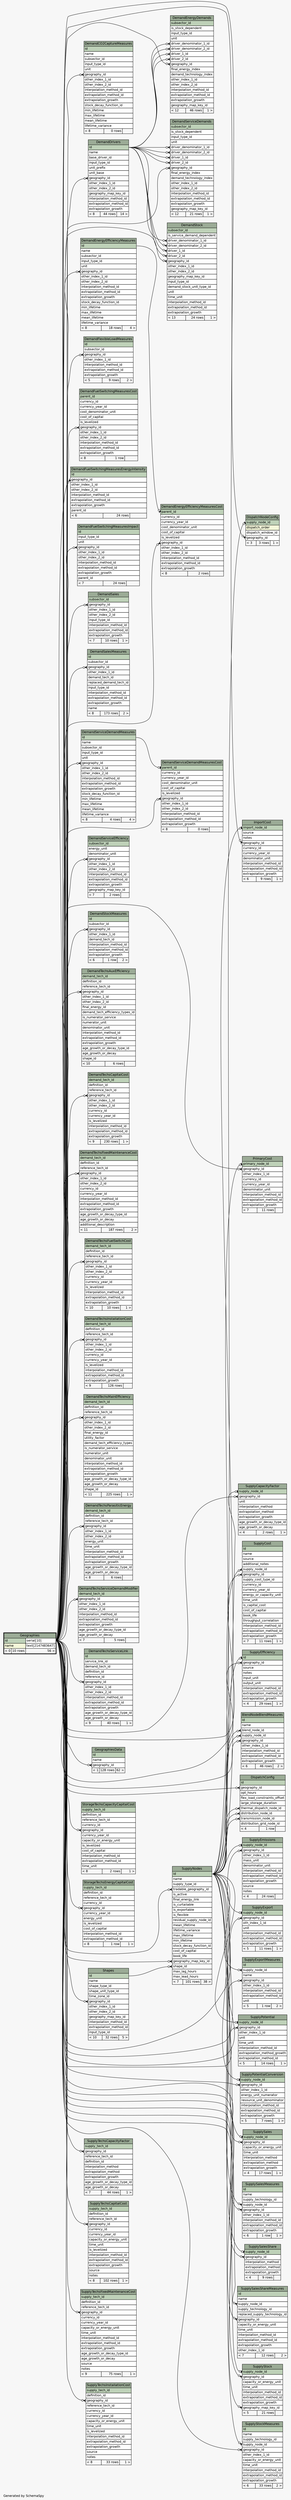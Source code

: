 // dot 2.38.0 on Windows 10 10.0
// SchemaSpy rev 590
digraph "oneDegreeRelationshipsDiagram" {
  graph [
    rankdir="RL"
    bgcolor="#f7f7f7"
    label="\nGenerated by SchemaSpy"
    labeljust="l"
    nodesep="0.18"
    ranksep="0.46"
    fontname="Helvetica"
    fontsize="11"
  ];
  node [
    fontname="Helvetica"
    fontsize="11"
    shape="plaintext"
  ];
  edge [
    arrowsize="0.8"
  ];
  "BlendNodeBlendMeasures":"blend_node_id":w -> "SupplyNodes":"id":e [arrowhead=none dir=back arrowtail=crowodot];
  "BlendNodeBlendMeasures":"geography_id":w -> "Geographies":"id.type":e [arrowhead=none dir=back arrowtail=crowodot];
  "BlendNodeBlendMeasures":"supply_node_id":w -> "SupplyNodes":"id":e [arrowhead=none dir=back arrowtail=crowodot];
  "DemandCO2CaptureMeasures":"geography_id":w -> "Geographies":"id.type":e [arrowhead=none dir=back arrowtail=crowodot];
  "DemandDrivers":"geography_id":w -> "Geographies":"id.type":e [arrowhead=none dir=back arrowtail=crowodot];
  "DemandEnergyDemands":"driver_1_id":w -> "DemandDrivers":"id":e [arrowhead=none dir=back arrowtail=crowodot];
  "DemandEnergyDemands":"driver_2_id":w -> "DemandDrivers":"id":e [arrowhead=none dir=back arrowtail=crowodot];
  "DemandEnergyDemands":"driver_denominator_1_id":w -> "DemandDrivers":"id":e [arrowhead=none dir=back arrowtail=crowodot];
  "DemandEnergyDemands":"driver_denominator_2_id":w -> "DemandDrivers":"id":e [arrowhead=none dir=back arrowtail=crowodot];
  "DemandEnergyDemands":"geography_id":w -> "Geographies":"id.type":e [arrowhead=none dir=back arrowtail=crowodot];
  "DemandEnergyEfficiencyMeasures":"geography_id":w -> "Geographies":"id.type":e [arrowhead=none dir=back arrowtail=crowodot];
  "DemandEnergyEfficiencyMeasuresCost":"geography_id":w -> "Geographies":"id.type":e [arrowhead=none dir=back arrowtail=crowodot];
  "DemandEnergyEfficiencyMeasuresCost":"parent_id":w -> "DemandEnergyEfficiencyMeasures":"id":e [arrowhead=none dir=back arrowtail=teeodot];
  "DemandFlexibleLoadMeasures":"geography_id":w -> "Geographies":"id.type":e [arrowhead=none dir=back arrowtail=crowodot];
  "DemandFuelSwitchingMeasuresCost":"geography_id":w -> "Geographies":"id.type":e [arrowhead=none dir=back arrowtail=crowodot];
  "DemandFuelSwitchingMeasuresEnergyIntensity":"geography_id":w -> "Geographies":"id.type":e [arrowhead=none dir=back arrowtail=crowodot];
  "DemandFuelSwitchingMeasuresImpact":"geography_id":w -> "Geographies":"id.type":e [arrowhead=none dir=back arrowtail=crowodot];
  "DemandSales":"geography_id":w -> "Geographies":"id.type":e [arrowhead=none dir=back arrowtail=crowodot];
  "DemandSalesMeasures":"geography_id":w -> "Geographies":"id.type":e [arrowhead=none dir=back arrowtail=crowodot];
  "DemandServiceDemandMeasures":"geography_id":w -> "Geographies":"id.type":e [arrowhead=none dir=back arrowtail=crowodot];
  "DemandServiceDemandMeasuresCost":"geography_id":w -> "Geographies":"id.type":e [arrowhead=none dir=back arrowtail=crowodot];
  "DemandServiceDemandMeasuresCost":"parent_id":w -> "DemandServiceDemandMeasures":"id":e [arrowhead=none dir=back arrowtail=teeodot];
  "DemandServiceDemands":"driver_1_id":w -> "DemandDrivers":"id":e [arrowhead=none dir=back arrowtail=crowodot];
  "DemandServiceDemands":"driver_2_id":w -> "DemandDrivers":"id":e [arrowhead=none dir=back arrowtail=crowodot];
  "DemandServiceDemands":"driver_denominator_1_id":w -> "DemandDrivers":"id":e [arrowhead=none dir=back arrowtail=crowodot];
  "DemandServiceDemands":"driver_denominator_2_id":w -> "DemandDrivers":"id":e [arrowhead=none dir=back arrowtail=crowodot];
  "DemandServiceDemands":"geography_id":w -> "Geographies":"id.type":e [arrowhead=none dir=back arrowtail=crowodot];
  "DemandServiceEfficiency":"geography_id":w -> "Geographies":"id.type":e [arrowhead=none dir=back arrowtail=crowodot];
  "DemandStock":"driver_1_id":w -> "DemandDrivers":"id":e [arrowhead=none dir=back arrowtail=crowodot];
  "DemandStock":"driver_2_id":w -> "DemandDrivers":"id":e [arrowhead=none dir=back arrowtail=crowodot];
  "DemandStock":"driver_denominator_1_id":w -> "DemandDrivers":"id":e [arrowhead=none dir=back arrowtail=crowodot];
  "DemandStock":"driver_denominator_2_id":w -> "DemandDrivers":"id":e [arrowhead=none dir=back arrowtail=crowodot];
  "DemandStock":"geography_id":w -> "Geographies":"id.type":e [arrowhead=none dir=back arrowtail=crowodot];
  "DemandStockMeasures":"geography_id":w -> "Geographies":"id.type":e [arrowhead=none dir=back arrowtail=crowodot];
  "DemandTechsAuxEfficiency":"geography_id":w -> "Geographies":"id.type":e [arrowhead=none dir=back arrowtail=crowodot];
  "DemandTechsCapitalCost":"geography_id":w -> "Geographies":"id.type":e [arrowhead=none dir=back arrowtail=crowodot];
  "DemandTechsFixedMaintenanceCost":"geography_id":w -> "Geographies":"id.type":e [arrowhead=none dir=back arrowtail=crowodot];
  "DemandTechsFuelSwitchCost":"geography_id":w -> "Geographies":"id.type":e [arrowhead=none dir=back arrowtail=crowodot];
  "DemandTechsInstallationCost":"geography_id":w -> "Geographies":"id.type":e [arrowhead=none dir=back arrowtail=crowodot];
  "DemandTechsMainEfficiency":"geography_id":w -> "Geographies":"id.type":e [arrowhead=none dir=back arrowtail=crowodot];
  "DemandTechsParasiticEnergy":"geography_id":w -> "Geographies":"id.type":e [arrowhead=none dir=back arrowtail=crowodot];
  "DemandTechsServiceDemandModifier":"geography_id":w -> "Geographies":"id.type":e [arrowhead=none dir=back arrowtail=crowodot];
  "DemandTechsServiceLink":"geography_id":w -> "Geographies":"id.type":e [arrowhead=none dir=back arrowtail=crowodot];
  "DispatchConfig":"distribution_node_id":w -> "SupplyNodes":"id":e [arrowhead=none dir=back arrowtail=crowodot];
  "DispatchConfig":"geography_id":w -> "Geographies":"id.type":e [arrowhead=none dir=back arrowtail=crowodot];
  "DispatchConfig":"thermal_dispatch_node_id":w -> "SupplyNodes":"id":e [arrowhead=none dir=back arrowtail=crowodot];
  "DispatchConfig":"transmission_node_id":w -> "SupplyNodes":"id":e [arrowhead=none dir=back arrowtail=crowodot];
  "DispatchNodeConfig":"geography_id":w -> "Geographies":"id.type":e [arrowhead=none dir=back arrowtail=crowodot];
  "DispatchNodeConfig":"supply_node_id":w -> "SupplyNodes":"id":e [arrowhead=none dir=back arrowtail=teeodot];
  "GeographiesData":"geography_id":w -> "Geographies":"id.type":e [arrowhead=none dir=back arrowtail=crowodot];
  "ImportCost":"geography_id":w -> "Geographies":"id.type":e [arrowhead=none dir=back arrowtail=crowodot];
  "ImportCost":"import_node_id":w -> "SupplyNodes":"id":e [arrowhead=none dir=back arrowtail=teeodot];
  "PrimaryCost":"geography_id":w -> "Geographies":"id.type":e [arrowhead=none dir=back arrowtail=crowodot];
  "PrimaryCost":"primary_node_id":w -> "SupplyNodes":"id":e [arrowhead=none dir=back arrowtail=teeodot];
  "Shapes":"geography_id":w -> "Geographies":"id.type":e [arrowhead=none dir=back arrowtail=crowodot];
  "StorageTechsCapacityCapitalCost":"geography_id":w -> "Geographies":"id.type":e [arrowhead=none dir=back arrowtail=crowodot];
  "StorageTechsEnergyCapitalCost":"geography_id":w -> "Geographies":"id.type":e [arrowhead=none dir=back arrowtail=crowodot];
  "SupplyCapacityFactor":"geography_id":w -> "Geographies":"id.type":e [arrowhead=none dir=back arrowtail=crowodot];
  "SupplyCapacityFactor":"supply_node_id":w -> "SupplyNodes":"id":e [arrowhead=none dir=back arrowtail=teeodot];
  "SupplyCost":"geography_id":w -> "Geographies":"id.type":e [arrowhead=none dir=back arrowtail=crowodot];
  "SupplyCost":"supply_node_id":w -> "SupplyNodes":"id":e [arrowhead=none dir=back arrowtail=crowodot];
  "SupplyEfficiency":"geography_id":w -> "Geographies":"id.type":e [arrowhead=none dir=back arrowtail=crowodot];
  "SupplyEfficiency":"id":w -> "SupplyNodes":"id":e [arrowhead=none dir=back arrowtail=teeodot];
  "SupplyEmissions":"geography_id":w -> "Geographies":"id.type":e [arrowhead=none dir=back arrowtail=crowodot];
  "SupplyEmissions":"supply_node_id":w -> "SupplyNodes":"id":e [arrowhead=none dir=back arrowtail=teeodot];
  "SupplyExport":"geography_id":w -> "Geographies":"id.type":e [arrowhead=none dir=back arrowtail=crowodot];
  "SupplyExport":"supply_node_id":w -> "SupplyNodes":"id":e [arrowhead=none dir=back arrowtail=teeodot];
  "SupplyExportMeasures":"geography_id":w -> "Geographies":"id.type":e [arrowhead=none dir=back arrowtail=crowodot];
  "SupplyExportMeasures":"supply_node_id":w -> "SupplyNodes":"id":e [arrowhead=none dir=back arrowtail=crowodot];
  "SupplyNodes":"geography_map_key_id":w -> "Geographies":"id.type":e [arrowhead=none dir=back arrowtail=crowodot];
  "SupplyNodes":"shape_id":w -> "Shapes":"id":e [arrowhead=none dir=back arrowtail=crowodot];
  "SupplyNodes":"tradable_geography_id":w -> "Geographies":"id.type":e [arrowhead=none dir=back arrowtail=crowodot];
  "SupplyPotential":"geography_id":w -> "Geographies":"id.type":e [arrowhead=none dir=back arrowtail=crowodot];
  "SupplyPotential":"supply_node_id":w -> "SupplyNodes":"id":e [arrowhead=none dir=back arrowtail=teeodot];
  "SupplyPotentialConversion":"geography_id":w -> "Geographies":"id.type":e [arrowhead=none dir=back arrowtail=crowodot];
  "SupplyPotentialConversion":"supply_node_id":w -> "SupplyNodes":"id":e [arrowhead=none dir=back arrowtail=teeodot];
  "SupplySales":"geography_id":w -> "Geographies":"id.type":e [arrowhead=none dir=back arrowtail=crowodot];
  "SupplySales":"supply_node_id":w -> "SupplyNodes":"id":e [arrowhead=none dir=back arrowtail=teeodot];
  "SupplySalesMeasures":"geography_id":w -> "Geographies":"id.type":e [arrowhead=none dir=back arrowtail=crowodot];
  "SupplySalesMeasures":"supply_node_id":w -> "SupplyNodes":"id":e [arrowhead=none dir=back arrowtail=crowodot];
  "SupplySalesShare":"geography_id":w -> "Geographies":"id.type":e [arrowhead=none dir=back arrowtail=crowodot];
  "SupplySalesShare":"supply_node_id":w -> "SupplyNodes":"id":e [arrowhead=none dir=back arrowtail=teeodot];
  "SupplySalesShareMeasures":"geography_id":w -> "Geographies":"id.type":e [arrowhead=none dir=back arrowtail=crowodot];
  "SupplySalesShareMeasures":"supply_node_id":w -> "SupplyNodes":"id":e [arrowhead=none dir=back arrowtail=crowodot];
  "SupplyStock":"geography_id":w -> "Geographies":"id.type":e [arrowhead=none dir=back arrowtail=crowodot];
  "SupplyStock":"geography_map_key_id":w -> "Geographies":"id.type":e [arrowhead=none dir=back arrowtail=crowodot];
  "SupplyStock":"supply_node_id":w -> "SupplyNodes":"id":e [arrowhead=none dir=back arrowtail=teeodot];
  "SupplyStockMeasures":"geography_id":w -> "Geographies":"id.type":e [arrowhead=none dir=back arrowtail=crowodot];
  "SupplyStockMeasures":"supply_node_id":w -> "SupplyNodes":"id":e [arrowhead=none dir=back arrowtail=crowodot];
  "SupplyTechsCapacityFactor":"geography_id":w -> "Geographies":"id.type":e [arrowhead=none dir=back arrowtail=crowodot];
  "SupplyTechsCapitalCost":"geography_id":w -> "Geographies":"id.type":e [arrowhead=none dir=back arrowtail=crowodot];
  "SupplyTechsFixedMaintenanceCost":"geography_id":w -> "Geographies":"id.type":e [arrowhead=none dir=back arrowtail=crowodot];
  "SupplyTechsInstallationCost":"geography_id":w -> "Geographies":"id.type":e [arrowhead=none dir=back arrowtail=crowodot];
  "BlendNodeBlendMeasures" [
    label=<
    <TABLE BORDER="0" CELLBORDER="1" CELLSPACING="0" BGCOLOR="#ffffff">
      <TR><TD COLSPAN="3" BGCOLOR="#9bab96" ALIGN="CENTER">BlendNodeBlendMeasures</TD></TR>
      <TR><TD PORT="id" COLSPAN="3" BGCOLOR="#bed1b8" ALIGN="LEFT">id</TD></TR>
      <TR><TD PORT="name" COLSPAN="3" ALIGN="LEFT">name</TD></TR>
      <TR><TD PORT="blend_node_id" COLSPAN="3" ALIGN="LEFT">blend_node_id</TD></TR>
      <TR><TD PORT="supply_node_id" COLSPAN="3" ALIGN="LEFT">supply_node_id</TD></TR>
      <TR><TD PORT="geography_id" COLSPAN="3" ALIGN="LEFT">geography_id</TD></TR>
      <TR><TD PORT="other_index_1_id" COLSPAN="3" ALIGN="LEFT">other_index_1_id</TD></TR>
      <TR><TD PORT="interpolation_method_id" COLSPAN="3" ALIGN="LEFT">interpolation_method_id</TD></TR>
      <TR><TD PORT="extrapolation_method_id" COLSPAN="3" ALIGN="LEFT">extrapolation_method_id</TD></TR>
      <TR><TD PORT="extrapolation_growth" COLSPAN="3" ALIGN="LEFT">extrapolation_growth</TD></TR>
      <TR><TD ALIGN="LEFT" BGCOLOR="#f7f7f7">&lt; 6</TD><TD ALIGN="RIGHT" BGCOLOR="#f7f7f7">46 rows</TD><TD ALIGN="RIGHT" BGCOLOR="#f7f7f7">2 &gt;</TD></TR>
    </TABLE>>
    URL="BlendNodeBlendMeasures.html"
    tooltip="BlendNodeBlendMeasures"
  ];
  "DemandCO2CaptureMeasures" [
    label=<
    <TABLE BORDER="0" CELLBORDER="1" CELLSPACING="0" BGCOLOR="#ffffff">
      <TR><TD COLSPAN="3" BGCOLOR="#9bab96" ALIGN="CENTER">DemandCO2CaptureMeasures</TD></TR>
      <TR><TD PORT="id" COLSPAN="3" BGCOLOR="#bed1b8" ALIGN="LEFT">id</TD></TR>
      <TR><TD PORT="name" COLSPAN="3" ALIGN="LEFT">name</TD></TR>
      <TR><TD PORT="subsector_id" COLSPAN="3" ALIGN="LEFT">subsector_id</TD></TR>
      <TR><TD PORT="input_type_id" COLSPAN="3" ALIGN="LEFT">input_type_id</TD></TR>
      <TR><TD PORT="unit" COLSPAN="3" ALIGN="LEFT">unit</TD></TR>
      <TR><TD PORT="geography_id" COLSPAN="3" ALIGN="LEFT">geography_id</TD></TR>
      <TR><TD PORT="other_index_1_id" COLSPAN="3" ALIGN="LEFT">other_index_1_id</TD></TR>
      <TR><TD PORT="other_index_2_id" COLSPAN="3" ALIGN="LEFT">other_index_2_id</TD></TR>
      <TR><TD PORT="interpolation_method_id" COLSPAN="3" ALIGN="LEFT">interpolation_method_id</TD></TR>
      <TR><TD PORT="extrapolation_method_id" COLSPAN="3" ALIGN="LEFT">extrapolation_method_id</TD></TR>
      <TR><TD PORT="extrapolation_growth" COLSPAN="3" ALIGN="LEFT">extrapolation_growth</TD></TR>
      <TR><TD PORT="stock_decay_function_id" COLSPAN="3" ALIGN="LEFT">stock_decay_function_id</TD></TR>
      <TR><TD PORT="min_lifetime" COLSPAN="3" ALIGN="LEFT">min_lifetime</TD></TR>
      <TR><TD PORT="max_lifetime" COLSPAN="3" ALIGN="LEFT">max_lifetime</TD></TR>
      <TR><TD PORT="mean_lifetime" COLSPAN="3" ALIGN="LEFT">mean_lifetime</TD></TR>
      <TR><TD PORT="lifetime_variance" COLSPAN="3" ALIGN="LEFT">lifetime_variance</TD></TR>
      <TR><TD ALIGN="LEFT" BGCOLOR="#f7f7f7">&lt; 8</TD><TD ALIGN="RIGHT" BGCOLOR="#f7f7f7">0 rows</TD><TD ALIGN="RIGHT" BGCOLOR="#f7f7f7">  </TD></TR>
    </TABLE>>
    URL="DemandCO2CaptureMeasures.html"
    tooltip="DemandCO2CaptureMeasures"
  ];
  "DemandDrivers" [
    label=<
    <TABLE BORDER="0" CELLBORDER="1" CELLSPACING="0" BGCOLOR="#ffffff">
      <TR><TD COLSPAN="3" BGCOLOR="#9bab96" ALIGN="CENTER">DemandDrivers</TD></TR>
      <TR><TD PORT="id" COLSPAN="3" BGCOLOR="#bed1b8" ALIGN="LEFT">id</TD></TR>
      <TR><TD PORT="name" COLSPAN="3" ALIGN="LEFT">name</TD></TR>
      <TR><TD PORT="base_driver_id" COLSPAN="3" ALIGN="LEFT">base_driver_id</TD></TR>
      <TR><TD PORT="input_type_id" COLSPAN="3" ALIGN="LEFT">input_type_id</TD></TR>
      <TR><TD PORT="unit_prefix" COLSPAN="3" ALIGN="LEFT">unit_prefix</TD></TR>
      <TR><TD PORT="unit_base" COLSPAN="3" ALIGN="LEFT">unit_base</TD></TR>
      <TR><TD PORT="geography_id" COLSPAN="3" ALIGN="LEFT">geography_id</TD></TR>
      <TR><TD PORT="other_index_1_id" COLSPAN="3" ALIGN="LEFT">other_index_1_id</TD></TR>
      <TR><TD PORT="other_index_2_id" COLSPAN="3" ALIGN="LEFT">other_index_2_id</TD></TR>
      <TR><TD PORT="geography_map_key_id" COLSPAN="3" ALIGN="LEFT">geography_map_key_id</TD></TR>
      <TR><TD PORT="interpolation_method_id" COLSPAN="3" ALIGN="LEFT">interpolation_method_id</TD></TR>
      <TR><TD PORT="extrapolation_method_id" COLSPAN="3" ALIGN="LEFT">extrapolation_method_id</TD></TR>
      <TR><TD PORT="extrapolation_growth" COLSPAN="3" ALIGN="LEFT">extrapolation_growth</TD></TR>
      <TR><TD ALIGN="LEFT" BGCOLOR="#f7f7f7">&lt; 8</TD><TD ALIGN="RIGHT" BGCOLOR="#f7f7f7">44 rows</TD><TD ALIGN="RIGHT" BGCOLOR="#f7f7f7">14 &gt;</TD></TR>
    </TABLE>>
    URL="DemandDrivers.html"
    tooltip="DemandDrivers"
  ];
  "DemandEnergyDemands" [
    label=<
    <TABLE BORDER="0" CELLBORDER="1" CELLSPACING="0" BGCOLOR="#ffffff">
      <TR><TD COLSPAN="3" BGCOLOR="#9bab96" ALIGN="CENTER">DemandEnergyDemands</TD></TR>
      <TR><TD PORT="subsector_id" COLSPAN="3" BGCOLOR="#bed1b8" ALIGN="LEFT">subsector_id</TD></TR>
      <TR><TD PORT="is_stock_dependent" COLSPAN="3" ALIGN="LEFT">is_stock_dependent</TD></TR>
      <TR><TD PORT="input_type_id" COLSPAN="3" ALIGN="LEFT">input_type_id</TD></TR>
      <TR><TD PORT="unit" COLSPAN="3" ALIGN="LEFT">unit</TD></TR>
      <TR><TD PORT="driver_denominator_1_id" COLSPAN="3" ALIGN="LEFT">driver_denominator_1_id</TD></TR>
      <TR><TD PORT="driver_denominator_2_id" COLSPAN="3" ALIGN="LEFT">driver_denominator_2_id</TD></TR>
      <TR><TD PORT="driver_1_id" COLSPAN="3" ALIGN="LEFT">driver_1_id</TD></TR>
      <TR><TD PORT="driver_2_id" COLSPAN="3" ALIGN="LEFT">driver_2_id</TD></TR>
      <TR><TD PORT="geography_id" COLSPAN="3" ALIGN="LEFT">geography_id</TD></TR>
      <TR><TD PORT="final_energy_index" COLSPAN="3" ALIGN="LEFT">final_energy_index</TD></TR>
      <TR><TD PORT="demand_technology_index" COLSPAN="3" ALIGN="LEFT">demand_technology_index</TD></TR>
      <TR><TD PORT="other_index_1_id" COLSPAN="3" ALIGN="LEFT">other_index_1_id</TD></TR>
      <TR><TD PORT="other_index_2_id" COLSPAN="3" ALIGN="LEFT">other_index_2_id</TD></TR>
      <TR><TD PORT="interpolation_method_id" COLSPAN="3" ALIGN="LEFT">interpolation_method_id</TD></TR>
      <TR><TD PORT="extrapolation_method_id" COLSPAN="3" ALIGN="LEFT">extrapolation_method_id</TD></TR>
      <TR><TD PORT="extrapolation_growth" COLSPAN="3" ALIGN="LEFT">extrapolation_growth</TD></TR>
      <TR><TD PORT="geography_map_key_id" COLSPAN="3" ALIGN="LEFT">geography_map_key_id</TD></TR>
      <TR><TD ALIGN="LEFT" BGCOLOR="#f7f7f7">&lt; 12</TD><TD ALIGN="RIGHT" BGCOLOR="#f7f7f7">46 rows</TD><TD ALIGN="RIGHT" BGCOLOR="#f7f7f7">1 &gt;</TD></TR>
    </TABLE>>
    URL="DemandEnergyDemands.html"
    tooltip="DemandEnergyDemands"
  ];
  "DemandEnergyEfficiencyMeasures" [
    label=<
    <TABLE BORDER="0" CELLBORDER="1" CELLSPACING="0" BGCOLOR="#ffffff">
      <TR><TD COLSPAN="3" BGCOLOR="#9bab96" ALIGN="CENTER">DemandEnergyEfficiencyMeasures</TD></TR>
      <TR><TD PORT="id" COLSPAN="3" BGCOLOR="#bed1b8" ALIGN="LEFT">id</TD></TR>
      <TR><TD PORT="name" COLSPAN="3" ALIGN="LEFT">name</TD></TR>
      <TR><TD PORT="subsector_id" COLSPAN="3" ALIGN="LEFT">subsector_id</TD></TR>
      <TR><TD PORT="input_type_id" COLSPAN="3" ALIGN="LEFT">input_type_id</TD></TR>
      <TR><TD PORT="unit" COLSPAN="3" ALIGN="LEFT">unit</TD></TR>
      <TR><TD PORT="geography_id" COLSPAN="3" ALIGN="LEFT">geography_id</TD></TR>
      <TR><TD PORT="other_index_1_id" COLSPAN="3" ALIGN="LEFT">other_index_1_id</TD></TR>
      <TR><TD PORT="other_index_2_id" COLSPAN="3" ALIGN="LEFT">other_index_2_id</TD></TR>
      <TR><TD PORT="interpolation_method_id" COLSPAN="3" ALIGN="LEFT">interpolation_method_id</TD></TR>
      <TR><TD PORT="extrapolation_method_id" COLSPAN="3" ALIGN="LEFT">extrapolation_method_id</TD></TR>
      <TR><TD PORT="extrapolation_growth" COLSPAN="3" ALIGN="LEFT">extrapolation_growth</TD></TR>
      <TR><TD PORT="stock_decay_function_id" COLSPAN="3" ALIGN="LEFT">stock_decay_function_id</TD></TR>
      <TR><TD PORT="min_lifetime" COLSPAN="3" ALIGN="LEFT">min_lifetime</TD></TR>
      <TR><TD PORT="max_lifetime" COLSPAN="3" ALIGN="LEFT">max_lifetime</TD></TR>
      <TR><TD PORT="mean_lifetime" COLSPAN="3" ALIGN="LEFT">mean_lifetime</TD></TR>
      <TR><TD PORT="lifetime_variance" COLSPAN="3" ALIGN="LEFT">lifetime_variance</TD></TR>
      <TR><TD ALIGN="LEFT" BGCOLOR="#f7f7f7">&lt; 8</TD><TD ALIGN="RIGHT" BGCOLOR="#f7f7f7">18 rows</TD><TD ALIGN="RIGHT" BGCOLOR="#f7f7f7">4 &gt;</TD></TR>
    </TABLE>>
    URL="DemandEnergyEfficiencyMeasures.html"
    tooltip="DemandEnergyEfficiencyMeasures"
  ];
  "DemandEnergyEfficiencyMeasuresCost" [
    label=<
    <TABLE BORDER="0" CELLBORDER="1" CELLSPACING="0" BGCOLOR="#ffffff">
      <TR><TD COLSPAN="3" BGCOLOR="#9bab96" ALIGN="CENTER">DemandEnergyEfficiencyMeasuresCost</TD></TR>
      <TR><TD PORT="parent_id" COLSPAN="3" BGCOLOR="#bed1b8" ALIGN="LEFT">parent_id</TD></TR>
      <TR><TD PORT="currency_id" COLSPAN="3" ALIGN="LEFT">currency_id</TD></TR>
      <TR><TD PORT="currency_year_id" COLSPAN="3" ALIGN="LEFT">currency_year_id</TD></TR>
      <TR><TD PORT="cost_denominator_unit" COLSPAN="3" ALIGN="LEFT">cost_denominator_unit</TD></TR>
      <TR><TD PORT="cost_of_capital" COLSPAN="3" ALIGN="LEFT">cost_of_capital</TD></TR>
      <TR><TD PORT="is_levelized" COLSPAN="3" ALIGN="LEFT">is_levelized</TD></TR>
      <TR><TD PORT="geography_id" COLSPAN="3" ALIGN="LEFT">geography_id</TD></TR>
      <TR><TD PORT="other_index_1_id" COLSPAN="3" ALIGN="LEFT">other_index_1_id</TD></TR>
      <TR><TD PORT="other_index_2_id" COLSPAN="3" ALIGN="LEFT">other_index_2_id</TD></TR>
      <TR><TD PORT="interpolation_method_id" COLSPAN="3" ALIGN="LEFT">interpolation_method_id</TD></TR>
      <TR><TD PORT="extrapolation_method_id" COLSPAN="3" ALIGN="LEFT">extrapolation_method_id</TD></TR>
      <TR><TD PORT="extrapolation_growth" COLSPAN="3" ALIGN="LEFT">extrapolation_growth</TD></TR>
      <TR><TD ALIGN="LEFT" BGCOLOR="#f7f7f7">&lt; 8</TD><TD ALIGN="RIGHT" BGCOLOR="#f7f7f7">2 rows</TD><TD ALIGN="RIGHT" BGCOLOR="#f7f7f7">  </TD></TR>
    </TABLE>>
    URL="DemandEnergyEfficiencyMeasuresCost.html"
    tooltip="DemandEnergyEfficiencyMeasuresCost"
  ];
  "DemandFlexibleLoadMeasures" [
    label=<
    <TABLE BORDER="0" CELLBORDER="1" CELLSPACING="0" BGCOLOR="#ffffff">
      <TR><TD COLSPAN="3" BGCOLOR="#9bab96" ALIGN="CENTER">DemandFlexibleLoadMeasures</TD></TR>
      <TR><TD PORT="id" COLSPAN="3" BGCOLOR="#bed1b8" ALIGN="LEFT">id</TD></TR>
      <TR><TD PORT="subsector_id" COLSPAN="3" ALIGN="LEFT">subsector_id</TD></TR>
      <TR><TD PORT="geography_id" COLSPAN="3" ALIGN="LEFT">geography_id</TD></TR>
      <TR><TD PORT="other_index_1_id" COLSPAN="3" ALIGN="LEFT">other_index_1_id</TD></TR>
      <TR><TD PORT="interpolation_method_id" COLSPAN="3" ALIGN="LEFT">interpolation_method_id</TD></TR>
      <TR><TD PORT="extrapolation_method_id" COLSPAN="3" ALIGN="LEFT">extrapolation_method_id</TD></TR>
      <TR><TD PORT="extrapolation_growth" COLSPAN="3" ALIGN="LEFT">extrapolation_growth</TD></TR>
      <TR><TD ALIGN="LEFT" BGCOLOR="#f7f7f7">&lt; 5</TD><TD ALIGN="RIGHT" BGCOLOR="#f7f7f7">9 rows</TD><TD ALIGN="RIGHT" BGCOLOR="#f7f7f7">2 &gt;</TD></TR>
    </TABLE>>
    URL="DemandFlexibleLoadMeasures.html"
    tooltip="DemandFlexibleLoadMeasures"
  ];
  "DemandFuelSwitchingMeasuresCost" [
    label=<
    <TABLE BORDER="0" CELLBORDER="1" CELLSPACING="0" BGCOLOR="#ffffff">
      <TR><TD COLSPAN="3" BGCOLOR="#9bab96" ALIGN="CENTER">DemandFuelSwitchingMeasuresCost</TD></TR>
      <TR><TD PORT="parent_id" COLSPAN="3" BGCOLOR="#bed1b8" ALIGN="LEFT">parent_id</TD></TR>
      <TR><TD PORT="currency_id" COLSPAN="3" ALIGN="LEFT">currency_id</TD></TR>
      <TR><TD PORT="currency_year_id" COLSPAN="3" ALIGN="LEFT">currency_year_id</TD></TR>
      <TR><TD PORT="cost_denominator_unit" COLSPAN="3" ALIGN="LEFT">cost_denominator_unit</TD></TR>
      <TR><TD PORT="cost_of_capital" COLSPAN="3" ALIGN="LEFT">cost_of_capital</TD></TR>
      <TR><TD PORT="is_levelized" COLSPAN="3" ALIGN="LEFT">is_levelized</TD></TR>
      <TR><TD PORT="geography_id" COLSPAN="3" ALIGN="LEFT">geography_id</TD></TR>
      <TR><TD PORT="other_index_1_id" COLSPAN="3" ALIGN="LEFT">other_index_1_id</TD></TR>
      <TR><TD PORT="other_index_2_id" COLSPAN="3" ALIGN="LEFT">other_index_2_id</TD></TR>
      <TR><TD PORT="interpolation_method_id" COLSPAN="3" ALIGN="LEFT">interpolation_method_id</TD></TR>
      <TR><TD PORT="extrapolation_method_id" COLSPAN="3" ALIGN="LEFT">extrapolation_method_id</TD></TR>
      <TR><TD PORT="extrapolation_growth" COLSPAN="3" ALIGN="LEFT">extrapolation_growth</TD></TR>
      <TR><TD ALIGN="LEFT" BGCOLOR="#f7f7f7">&lt; 8</TD><TD ALIGN="RIGHT" BGCOLOR="#f7f7f7">1 row</TD><TD ALIGN="RIGHT" BGCOLOR="#f7f7f7">  </TD></TR>
    </TABLE>>
    URL="DemandFuelSwitchingMeasuresCost.html"
    tooltip="DemandFuelSwitchingMeasuresCost"
  ];
  "DemandFuelSwitchingMeasuresEnergyIntensity" [
    label=<
    <TABLE BORDER="0" CELLBORDER="1" CELLSPACING="0" BGCOLOR="#ffffff">
      <TR><TD COLSPAN="3" BGCOLOR="#9bab96" ALIGN="CENTER">DemandFuelSwitchingMeasuresEnergyIntensity</TD></TR>
      <TR><TD PORT="id" COLSPAN="3" BGCOLOR="#bed1b8" ALIGN="LEFT">id</TD></TR>
      <TR><TD PORT="geography_id" COLSPAN="3" ALIGN="LEFT">geography_id</TD></TR>
      <TR><TD PORT="other_index_1_id" COLSPAN="3" ALIGN="LEFT">other_index_1_id</TD></TR>
      <TR><TD PORT="other_index_2_id" COLSPAN="3" ALIGN="LEFT">other_index_2_id</TD></TR>
      <TR><TD PORT="interpolation_method_id" COLSPAN="3" ALIGN="LEFT">interpolation_method_id</TD></TR>
      <TR><TD PORT="extrapolation_method_id" COLSPAN="3" ALIGN="LEFT">extrapolation_method_id</TD></TR>
      <TR><TD PORT="extrapolation_growth" COLSPAN="3" ALIGN="LEFT">extrapolation_growth</TD></TR>
      <TR><TD PORT="parent_id" COLSPAN="3" ALIGN="LEFT">parent_id</TD></TR>
      <TR><TD ALIGN="LEFT" BGCOLOR="#f7f7f7">&lt; 6</TD><TD ALIGN="RIGHT" BGCOLOR="#f7f7f7">24 rows</TD><TD ALIGN="RIGHT" BGCOLOR="#f7f7f7">  </TD></TR>
    </TABLE>>
    URL="DemandFuelSwitchingMeasuresEnergyIntensity.html"
    tooltip="DemandFuelSwitchingMeasuresEnergyIntensity"
  ];
  "DemandFuelSwitchingMeasuresImpact" [
    label=<
    <TABLE BORDER="0" CELLBORDER="1" CELLSPACING="0" BGCOLOR="#ffffff">
      <TR><TD COLSPAN="3" BGCOLOR="#9bab96" ALIGN="CENTER">DemandFuelSwitchingMeasuresImpact</TD></TR>
      <TR><TD PORT="id" COLSPAN="3" BGCOLOR="#bed1b8" ALIGN="LEFT">id</TD></TR>
      <TR><TD PORT="input_type_id" COLSPAN="3" ALIGN="LEFT">input_type_id</TD></TR>
      <TR><TD PORT="unit" COLSPAN="3" ALIGN="LEFT">unit</TD></TR>
      <TR><TD PORT="geography_id" COLSPAN="3" ALIGN="LEFT">geography_id</TD></TR>
      <TR><TD PORT="other_index_1_id" COLSPAN="3" ALIGN="LEFT">other_index_1_id</TD></TR>
      <TR><TD PORT="other_index_2_id" COLSPAN="3" ALIGN="LEFT">other_index_2_id</TD></TR>
      <TR><TD PORT="interpolation_method_id" COLSPAN="3" ALIGN="LEFT">interpolation_method_id</TD></TR>
      <TR><TD PORT="extrapolation_method_id" COLSPAN="3" ALIGN="LEFT">extrapolation_method_id</TD></TR>
      <TR><TD PORT="extrapolation_growth" COLSPAN="3" ALIGN="LEFT">extrapolation_growth</TD></TR>
      <TR><TD PORT="parent_id" COLSPAN="3" ALIGN="LEFT">parent_id</TD></TR>
      <TR><TD ALIGN="LEFT" BGCOLOR="#f7f7f7">&lt; 7</TD><TD ALIGN="RIGHT" BGCOLOR="#f7f7f7">24 rows</TD><TD ALIGN="RIGHT" BGCOLOR="#f7f7f7">  </TD></TR>
    </TABLE>>
    URL="DemandFuelSwitchingMeasuresImpact.html"
    tooltip="DemandFuelSwitchingMeasuresImpact"
  ];
  "DemandSales" [
    label=<
    <TABLE BORDER="0" CELLBORDER="1" CELLSPACING="0" BGCOLOR="#ffffff">
      <TR><TD COLSPAN="3" BGCOLOR="#9bab96" ALIGN="CENTER">DemandSales</TD></TR>
      <TR><TD PORT="subsector_id" COLSPAN="3" BGCOLOR="#bed1b8" ALIGN="LEFT">subsector_id</TD></TR>
      <TR><TD PORT="geography_id" COLSPAN="3" ALIGN="LEFT">geography_id</TD></TR>
      <TR><TD PORT="other_index_1_id" COLSPAN="3" ALIGN="LEFT">other_index_1_id</TD></TR>
      <TR><TD PORT="other_index_2_id" COLSPAN="3" ALIGN="LEFT">other_index_2_id</TD></TR>
      <TR><TD PORT="input_type_id" COLSPAN="3" ALIGN="LEFT">input_type_id</TD></TR>
      <TR><TD PORT="interpolation_method_id" COLSPAN="3" ALIGN="LEFT">interpolation_method_id</TD></TR>
      <TR><TD PORT="extrapolation_method_id" COLSPAN="3" ALIGN="LEFT">extrapolation_method_id</TD></TR>
      <TR><TD PORT="extrapolation_growth" COLSPAN="3" ALIGN="LEFT">extrapolation_growth</TD></TR>
      <TR><TD ALIGN="LEFT" BGCOLOR="#f7f7f7">&lt; 7</TD><TD ALIGN="RIGHT" BGCOLOR="#f7f7f7">10 rows</TD><TD ALIGN="RIGHT" BGCOLOR="#f7f7f7">1 &gt;</TD></TR>
    </TABLE>>
    URL="DemandSales.html"
    tooltip="DemandSales"
  ];
  "DemandSalesMeasures" [
    label=<
    <TABLE BORDER="0" CELLBORDER="1" CELLSPACING="0" BGCOLOR="#ffffff">
      <TR><TD COLSPAN="3" BGCOLOR="#9bab96" ALIGN="CENTER">DemandSalesMeasures</TD></TR>
      <TR><TD PORT="id" COLSPAN="3" BGCOLOR="#bed1b8" ALIGN="LEFT">id</TD></TR>
      <TR><TD PORT="subsector_id" COLSPAN="3" ALIGN="LEFT">subsector_id</TD></TR>
      <TR><TD PORT="geography_id" COLSPAN="3" ALIGN="LEFT">geography_id</TD></TR>
      <TR><TD PORT="other_index_1_id" COLSPAN="3" ALIGN="LEFT">other_index_1_id</TD></TR>
      <TR><TD PORT="demand_tech_id" COLSPAN="3" ALIGN="LEFT">demand_tech_id</TD></TR>
      <TR><TD PORT="replaced_demand_tech_id" COLSPAN="3" ALIGN="LEFT">replaced_demand_tech_id</TD></TR>
      <TR><TD PORT="input_type_id" COLSPAN="3" ALIGN="LEFT">input_type_id</TD></TR>
      <TR><TD PORT="interpolation_method_id" COLSPAN="3" ALIGN="LEFT">interpolation_method_id</TD></TR>
      <TR><TD PORT="extrapolation_method_id" COLSPAN="3" ALIGN="LEFT">extrapolation_method_id</TD></TR>
      <TR><TD PORT="extrapolation_growth" COLSPAN="3" ALIGN="LEFT">extrapolation_growth</TD></TR>
      <TR><TD PORT="name" COLSPAN="3" ALIGN="LEFT">name</TD></TR>
      <TR><TD ALIGN="LEFT" BGCOLOR="#f7f7f7">&lt; 8</TD><TD ALIGN="RIGHT" BGCOLOR="#f7f7f7">173 rows</TD><TD ALIGN="RIGHT" BGCOLOR="#f7f7f7">2 &gt;</TD></TR>
    </TABLE>>
    URL="DemandSalesMeasures.html"
    tooltip="DemandSalesMeasures"
  ];
  "DemandServiceDemandMeasures" [
    label=<
    <TABLE BORDER="0" CELLBORDER="1" CELLSPACING="0" BGCOLOR="#ffffff">
      <TR><TD COLSPAN="3" BGCOLOR="#9bab96" ALIGN="CENTER">DemandServiceDemandMeasures</TD></TR>
      <TR><TD PORT="id" COLSPAN="3" BGCOLOR="#bed1b8" ALIGN="LEFT">id</TD></TR>
      <TR><TD PORT="name" COLSPAN="3" ALIGN="LEFT">name</TD></TR>
      <TR><TD PORT="subsector_id" COLSPAN="3" ALIGN="LEFT">subsector_id</TD></TR>
      <TR><TD PORT="input_type_id" COLSPAN="3" ALIGN="LEFT">input_type_id</TD></TR>
      <TR><TD PORT="unit" COLSPAN="3" ALIGN="LEFT">unit</TD></TR>
      <TR><TD PORT="geography_id" COLSPAN="3" ALIGN="LEFT">geography_id</TD></TR>
      <TR><TD PORT="other_index_1_id" COLSPAN="3" ALIGN="LEFT">other_index_1_id</TD></TR>
      <TR><TD PORT="other_index_2_id" COLSPAN="3" ALIGN="LEFT">other_index_2_id</TD></TR>
      <TR><TD PORT="interpolation_method_id" COLSPAN="3" ALIGN="LEFT">interpolation_method_id</TD></TR>
      <TR><TD PORT="extrapolation_method_id" COLSPAN="3" ALIGN="LEFT">extrapolation_method_id</TD></TR>
      <TR><TD PORT="extrapolation_growth" COLSPAN="3" ALIGN="LEFT">extrapolation_growth</TD></TR>
      <TR><TD PORT="stock_decay_function_id" COLSPAN="3" ALIGN="LEFT">stock_decay_function_id</TD></TR>
      <TR><TD PORT="min_lifetime" COLSPAN="3" ALIGN="LEFT">min_lifetime</TD></TR>
      <TR><TD PORT="max_lifetime" COLSPAN="3" ALIGN="LEFT">max_lifetime</TD></TR>
      <TR><TD PORT="mean_lifetime" COLSPAN="3" ALIGN="LEFT">mean_lifetime</TD></TR>
      <TR><TD PORT="lifetime_variance" COLSPAN="3" ALIGN="LEFT">lifetime_variance</TD></TR>
      <TR><TD ALIGN="LEFT" BGCOLOR="#f7f7f7">&lt; 8</TD><TD ALIGN="RIGHT" BGCOLOR="#f7f7f7">4 rows</TD><TD ALIGN="RIGHT" BGCOLOR="#f7f7f7">4 &gt;</TD></TR>
    </TABLE>>
    URL="DemandServiceDemandMeasures.html"
    tooltip="DemandServiceDemandMeasures"
  ];
  "DemandServiceDemandMeasuresCost" [
    label=<
    <TABLE BORDER="0" CELLBORDER="1" CELLSPACING="0" BGCOLOR="#ffffff">
      <TR><TD COLSPAN="3" BGCOLOR="#9bab96" ALIGN="CENTER">DemandServiceDemandMeasuresCost</TD></TR>
      <TR><TD PORT="parent_id" COLSPAN="3" BGCOLOR="#bed1b8" ALIGN="LEFT">parent_id</TD></TR>
      <TR><TD PORT="currency_id" COLSPAN="3" ALIGN="LEFT">currency_id</TD></TR>
      <TR><TD PORT="currency_year_id" COLSPAN="3" ALIGN="LEFT">currency_year_id</TD></TR>
      <TR><TD PORT="cost_denominator_unit" COLSPAN="3" ALIGN="LEFT">cost_denominator_unit</TD></TR>
      <TR><TD PORT="cost_of_capital" COLSPAN="3" ALIGN="LEFT">cost_of_capital</TD></TR>
      <TR><TD PORT="is_levelized" COLSPAN="3" ALIGN="LEFT">is_levelized</TD></TR>
      <TR><TD PORT="geography_id" COLSPAN="3" ALIGN="LEFT">geography_id</TD></TR>
      <TR><TD PORT="other_index_1_id" COLSPAN="3" ALIGN="LEFT">other_index_1_id</TD></TR>
      <TR><TD PORT="other_index_2_id" COLSPAN="3" ALIGN="LEFT">other_index_2_id</TD></TR>
      <TR><TD PORT="interpolation_method_id" COLSPAN="3" ALIGN="LEFT">interpolation_method_id</TD></TR>
      <TR><TD PORT="extrapolation_method_id" COLSPAN="3" ALIGN="LEFT">extrapolation_method_id</TD></TR>
      <TR><TD PORT="extrapolation_growth" COLSPAN="3" ALIGN="LEFT">extrapolation_growth</TD></TR>
      <TR><TD ALIGN="LEFT" BGCOLOR="#f7f7f7">&lt; 8</TD><TD ALIGN="RIGHT" BGCOLOR="#f7f7f7">0 rows</TD><TD ALIGN="RIGHT" BGCOLOR="#f7f7f7">  </TD></TR>
    </TABLE>>
    URL="DemandServiceDemandMeasuresCost.html"
    tooltip="DemandServiceDemandMeasuresCost"
  ];
  "DemandServiceDemands" [
    label=<
    <TABLE BORDER="0" CELLBORDER="1" CELLSPACING="0" BGCOLOR="#ffffff">
      <TR><TD COLSPAN="3" BGCOLOR="#9bab96" ALIGN="CENTER">DemandServiceDemands</TD></TR>
      <TR><TD PORT="subsector_id" COLSPAN="3" BGCOLOR="#bed1b8" ALIGN="LEFT">subsector_id</TD></TR>
      <TR><TD PORT="is_stock_dependent" COLSPAN="3" ALIGN="LEFT">is_stock_dependent</TD></TR>
      <TR><TD PORT="input_type_id" COLSPAN="3" ALIGN="LEFT">input_type_id</TD></TR>
      <TR><TD PORT="unit" COLSPAN="3" ALIGN="LEFT">unit</TD></TR>
      <TR><TD PORT="driver_denominator_1_id" COLSPAN="3" ALIGN="LEFT">driver_denominator_1_id</TD></TR>
      <TR><TD PORT="driver_denominator_2_id" COLSPAN="3" ALIGN="LEFT">driver_denominator_2_id</TD></TR>
      <TR><TD PORT="driver_1_id" COLSPAN="3" ALIGN="LEFT">driver_1_id</TD></TR>
      <TR><TD PORT="driver_2_id" COLSPAN="3" ALIGN="LEFT">driver_2_id</TD></TR>
      <TR><TD PORT="geography_id" COLSPAN="3" ALIGN="LEFT">geography_id</TD></TR>
      <TR><TD PORT="final_energy_index" COLSPAN="3" ALIGN="LEFT">final_energy_index</TD></TR>
      <TR><TD PORT="demand_technology_index" COLSPAN="3" ALIGN="LEFT">demand_technology_index</TD></TR>
      <TR><TD PORT="other_index_1_id" COLSPAN="3" ALIGN="LEFT">other_index_1_id</TD></TR>
      <TR><TD PORT="other_index_2_id" COLSPAN="3" ALIGN="LEFT">other_index_2_id</TD></TR>
      <TR><TD PORT="interpolation_method_id" COLSPAN="3" ALIGN="LEFT">interpolation_method_id</TD></TR>
      <TR><TD PORT="extrapolation_method_id" COLSPAN="3" ALIGN="LEFT">extrapolation_method_id</TD></TR>
      <TR><TD PORT="extrapolation_growth" COLSPAN="3" ALIGN="LEFT">extrapolation_growth</TD></TR>
      <TR><TD PORT="geography_map_key_id" COLSPAN="3" ALIGN="LEFT">geography_map_key_id</TD></TR>
      <TR><TD ALIGN="LEFT" BGCOLOR="#f7f7f7">&lt; 12</TD><TD ALIGN="RIGHT" BGCOLOR="#f7f7f7">21 rows</TD><TD ALIGN="RIGHT" BGCOLOR="#f7f7f7">1 &gt;</TD></TR>
    </TABLE>>
    URL="DemandServiceDemands.html"
    tooltip="DemandServiceDemands"
  ];
  "DemandServiceEfficiency" [
    label=<
    <TABLE BORDER="0" CELLBORDER="1" CELLSPACING="0" BGCOLOR="#ffffff">
      <TR><TD COLSPAN="3" BGCOLOR="#9bab96" ALIGN="CENTER">DemandServiceEfficiency</TD></TR>
      <TR><TD PORT="subsector_id" COLSPAN="3" BGCOLOR="#bed1b8" ALIGN="LEFT">subsector_id</TD></TR>
      <TR><TD PORT="energy_unit" COLSPAN="3" ALIGN="LEFT">energy_unit</TD></TR>
      <TR><TD PORT="denominator_unit" COLSPAN="3" ALIGN="LEFT">denominator_unit</TD></TR>
      <TR><TD PORT="geography_id" COLSPAN="3" ALIGN="LEFT">geography_id</TD></TR>
      <TR><TD PORT="other_index_1_id" COLSPAN="3" ALIGN="LEFT">other_index_1_id</TD></TR>
      <TR><TD PORT="other_index_2_id" COLSPAN="3" ALIGN="LEFT">other_index_2_id</TD></TR>
      <TR><TD PORT="interpolation_method_id" COLSPAN="3" ALIGN="LEFT">interpolation_method_id</TD></TR>
      <TR><TD PORT="extrapolation_method_id" COLSPAN="3" ALIGN="LEFT">extrapolation_method_id</TD></TR>
      <TR><TD PORT="extrapolation_growth" COLSPAN="3" ALIGN="LEFT">extrapolation_growth</TD></TR>
      <TR><TD PORT="geography_map_key_id" COLSPAN="3" ALIGN="LEFT">geography_map_key_id</TD></TR>
      <TR><TD ALIGN="LEFT" BGCOLOR="#f7f7f7">&lt; 7</TD><TD ALIGN="RIGHT" BGCOLOR="#f7f7f7">2 rows</TD><TD ALIGN="RIGHT" BGCOLOR="#f7f7f7">  </TD></TR>
    </TABLE>>
    URL="DemandServiceEfficiency.html"
    tooltip="DemandServiceEfficiency"
  ];
  "DemandStock" [
    label=<
    <TABLE BORDER="0" CELLBORDER="1" CELLSPACING="0" BGCOLOR="#ffffff">
      <TR><TD COLSPAN="3" BGCOLOR="#9bab96" ALIGN="CENTER">DemandStock</TD></TR>
      <TR><TD PORT="subsector_id" COLSPAN="3" BGCOLOR="#bed1b8" ALIGN="LEFT">subsector_id</TD></TR>
      <TR><TD PORT="is_service_demand_dependent" COLSPAN="3" ALIGN="LEFT">is_service_demand_dependent</TD></TR>
      <TR><TD PORT="driver_denominator_1_id" COLSPAN="3" ALIGN="LEFT">driver_denominator_1_id</TD></TR>
      <TR><TD PORT="driver_denominator_2_id" COLSPAN="3" ALIGN="LEFT">driver_denominator_2_id</TD></TR>
      <TR><TD PORT="driver_1_id" COLSPAN="3" ALIGN="LEFT">driver_1_id</TD></TR>
      <TR><TD PORT="driver_2_id" COLSPAN="3" ALIGN="LEFT">driver_2_id</TD></TR>
      <TR><TD PORT="geography_id" COLSPAN="3" ALIGN="LEFT">geography_id</TD></TR>
      <TR><TD PORT="other_index_1_id" COLSPAN="3" ALIGN="LEFT">other_index_1_id</TD></TR>
      <TR><TD PORT="other_index_2_id" COLSPAN="3" ALIGN="LEFT">other_index_2_id</TD></TR>
      <TR><TD PORT="geography_map_key_id" COLSPAN="3" ALIGN="LEFT">geography_map_key_id</TD></TR>
      <TR><TD PORT="input_type_id" COLSPAN="3" ALIGN="LEFT">input_type_id</TD></TR>
      <TR><TD PORT="demand_stock_unit_type_id" COLSPAN="3" ALIGN="LEFT">demand_stock_unit_type_id</TD></TR>
      <TR><TD PORT="unit" COLSPAN="3" ALIGN="LEFT">unit</TD></TR>
      <TR><TD PORT="time_unit" COLSPAN="3" ALIGN="LEFT">time_unit</TD></TR>
      <TR><TD PORT="interpolation_method_id" COLSPAN="3" ALIGN="LEFT">interpolation_method_id</TD></TR>
      <TR><TD PORT="extrapolation_method_id" COLSPAN="3" ALIGN="LEFT">extrapolation_method_id</TD></TR>
      <TR><TD PORT="extrapolation_growth" COLSPAN="3" ALIGN="LEFT">extrapolation_growth</TD></TR>
      <TR><TD ALIGN="LEFT" BGCOLOR="#f7f7f7">&lt; 13</TD><TD ALIGN="RIGHT" BGCOLOR="#f7f7f7">24 rows</TD><TD ALIGN="RIGHT" BGCOLOR="#f7f7f7">1 &gt;</TD></TR>
    </TABLE>>
    URL="DemandStock.html"
    tooltip="DemandStock"
  ];
  "DemandStockMeasures" [
    label=<
    <TABLE BORDER="0" CELLBORDER="1" CELLSPACING="0" BGCOLOR="#ffffff">
      <TR><TD COLSPAN="3" BGCOLOR="#9bab96" ALIGN="CENTER">DemandStockMeasures</TD></TR>
      <TR><TD PORT="id" COLSPAN="3" BGCOLOR="#bed1b8" ALIGN="LEFT">id</TD></TR>
      <TR><TD PORT="subsector_id" COLSPAN="3" ALIGN="LEFT">subsector_id</TD></TR>
      <TR><TD PORT="geography_id" COLSPAN="3" ALIGN="LEFT">geography_id</TD></TR>
      <TR><TD PORT="other_index_1_id" COLSPAN="3" ALIGN="LEFT">other_index_1_id</TD></TR>
      <TR><TD PORT="demand_tech_id" COLSPAN="3" ALIGN="LEFT">demand_tech_id</TD></TR>
      <TR><TD PORT="interpolation_method_id" COLSPAN="3" ALIGN="LEFT">interpolation_method_id</TD></TR>
      <TR><TD PORT="extrapolation_method_id" COLSPAN="3" ALIGN="LEFT">extrapolation_method_id</TD></TR>
      <TR><TD PORT="extrapolation_growth" COLSPAN="3" ALIGN="LEFT">extrapolation_growth</TD></TR>
      <TR><TD ALIGN="LEFT" BGCOLOR="#f7f7f7">&lt; 6</TD><TD ALIGN="RIGHT" BGCOLOR="#f7f7f7">1 row</TD><TD ALIGN="RIGHT" BGCOLOR="#f7f7f7">2 &gt;</TD></TR>
    </TABLE>>
    URL="DemandStockMeasures.html"
    tooltip="DemandStockMeasures"
  ];
  "DemandTechsAuxEfficiency" [
    label=<
    <TABLE BORDER="0" CELLBORDER="1" CELLSPACING="0" BGCOLOR="#ffffff">
      <TR><TD COLSPAN="3" BGCOLOR="#9bab96" ALIGN="CENTER">DemandTechsAuxEfficiency</TD></TR>
      <TR><TD PORT="demand_tech_id" COLSPAN="3" BGCOLOR="#bed1b8" ALIGN="LEFT">demand_tech_id</TD></TR>
      <TR><TD PORT="definition_id" COLSPAN="3" ALIGN="LEFT">definition_id</TD></TR>
      <TR><TD PORT="reference_tech_id" COLSPAN="3" ALIGN="LEFT">reference_tech_id</TD></TR>
      <TR><TD PORT="geography_id" COLSPAN="3" ALIGN="LEFT">geography_id</TD></TR>
      <TR><TD PORT="other_index_1_id" COLSPAN="3" ALIGN="LEFT">other_index_1_id</TD></TR>
      <TR><TD PORT="other_index_2_id" COLSPAN="3" ALIGN="LEFT">other_index_2_id</TD></TR>
      <TR><TD PORT="final_energy_id" COLSPAN="3" ALIGN="LEFT">final_energy_id</TD></TR>
      <TR><TD PORT="demand_tech_efficiency_types_id" COLSPAN="3" ALIGN="LEFT">demand_tech_efficiency_types_id</TD></TR>
      <TR><TD PORT="is_numerator_service" COLSPAN="3" ALIGN="LEFT">is_numerator_service</TD></TR>
      <TR><TD PORT="numerator_unit" COLSPAN="3" ALIGN="LEFT">numerator_unit</TD></TR>
      <TR><TD PORT="denominator_unit" COLSPAN="3" ALIGN="LEFT">denominator_unit</TD></TR>
      <TR><TD PORT="interpolation_method_id" COLSPAN="3" ALIGN="LEFT">interpolation_method_id</TD></TR>
      <TR><TD PORT="extrapolation_method_id" COLSPAN="3" ALIGN="LEFT">extrapolation_method_id</TD></TR>
      <TR><TD PORT="extrapolation_growth" COLSPAN="3" ALIGN="LEFT">extrapolation_growth</TD></TR>
      <TR><TD PORT="age_growth_or_decay_type_id" COLSPAN="3" ALIGN="LEFT">age_growth_or_decay_type_id</TD></TR>
      <TR><TD PORT="age_growth_or_decay" COLSPAN="3" ALIGN="LEFT">age_growth_or_decay</TD></TR>
      <TR><TD PORT="shape_id" COLSPAN="3" ALIGN="LEFT">shape_id</TD></TR>
      <TR><TD ALIGN="LEFT" BGCOLOR="#f7f7f7">&lt; 10</TD><TD ALIGN="RIGHT" BGCOLOR="#f7f7f7">6 rows</TD><TD ALIGN="RIGHT" BGCOLOR="#f7f7f7">  </TD></TR>
    </TABLE>>
    URL="DemandTechsAuxEfficiency.html"
    tooltip="DemandTechsAuxEfficiency"
  ];
  "DemandTechsCapitalCost" [
    label=<
    <TABLE BORDER="0" CELLBORDER="1" CELLSPACING="0" BGCOLOR="#ffffff">
      <TR><TD COLSPAN="3" BGCOLOR="#9bab96" ALIGN="CENTER">DemandTechsCapitalCost</TD></TR>
      <TR><TD PORT="demand_tech_id" COLSPAN="3" BGCOLOR="#bed1b8" ALIGN="LEFT">demand_tech_id</TD></TR>
      <TR><TD PORT="definition_id" COLSPAN="3" ALIGN="LEFT">definition_id</TD></TR>
      <TR><TD PORT="reference_tech_id" COLSPAN="3" ALIGN="LEFT">reference_tech_id</TD></TR>
      <TR><TD PORT="geography_id" COLSPAN="3" ALIGN="LEFT">geography_id</TD></TR>
      <TR><TD PORT="other_index_1_id" COLSPAN="3" ALIGN="LEFT">other_index_1_id</TD></TR>
      <TR><TD PORT="other_index_2_id" COLSPAN="3" ALIGN="LEFT">other_index_2_id</TD></TR>
      <TR><TD PORT="currency_id" COLSPAN="3" ALIGN="LEFT">currency_id</TD></TR>
      <TR><TD PORT="currency_year_id" COLSPAN="3" ALIGN="LEFT">currency_year_id</TD></TR>
      <TR><TD PORT="is_levelized" COLSPAN="3" ALIGN="LEFT">is_levelized</TD></TR>
      <TR><TD PORT="interpolation_method_id" COLSPAN="3" ALIGN="LEFT">interpolation_method_id</TD></TR>
      <TR><TD PORT="extrapolation_method_id" COLSPAN="3" ALIGN="LEFT">extrapolation_method_id</TD></TR>
      <TR><TD PORT="extrapolation_growth" COLSPAN="3" ALIGN="LEFT">extrapolation_growth</TD></TR>
      <TR><TD ALIGN="LEFT" BGCOLOR="#f7f7f7">&lt; 9</TD><TD ALIGN="RIGHT" BGCOLOR="#f7f7f7">230 rows</TD><TD ALIGN="RIGHT" BGCOLOR="#f7f7f7">1 &gt;</TD></TR>
    </TABLE>>
    URL="DemandTechsCapitalCost.html"
    tooltip="DemandTechsCapitalCost"
  ];
  "DemandTechsFixedMaintenanceCost" [
    label=<
    <TABLE BORDER="0" CELLBORDER="1" CELLSPACING="0" BGCOLOR="#ffffff">
      <TR><TD COLSPAN="3" BGCOLOR="#9bab96" ALIGN="CENTER">DemandTechsFixedMaintenanceCost</TD></TR>
      <TR><TD PORT="demand_tech_id" COLSPAN="3" BGCOLOR="#bed1b8" ALIGN="LEFT">demand_tech_id</TD></TR>
      <TR><TD PORT="definition_id" COLSPAN="3" ALIGN="LEFT">definition_id</TD></TR>
      <TR><TD PORT="reference_tech_id" COLSPAN="3" ALIGN="LEFT">reference_tech_id</TD></TR>
      <TR><TD PORT="geography_id" COLSPAN="3" ALIGN="LEFT">geography_id</TD></TR>
      <TR><TD PORT="other_index_1_id" COLSPAN="3" ALIGN="LEFT">other_index_1_id</TD></TR>
      <TR><TD PORT="other_index_2_id" COLSPAN="3" ALIGN="LEFT">other_index_2_id</TD></TR>
      <TR><TD PORT="currency_id" COLSPAN="3" ALIGN="LEFT">currency_id</TD></TR>
      <TR><TD PORT="currency_year_id" COLSPAN="3" ALIGN="LEFT">currency_year_id</TD></TR>
      <TR><TD PORT="interpolation_method_id" COLSPAN="3" ALIGN="LEFT">interpolation_method_id</TD></TR>
      <TR><TD PORT="extrapolation_method_id" COLSPAN="3" ALIGN="LEFT">extrapolation_method_id</TD></TR>
      <TR><TD PORT="extrapolation_growth" COLSPAN="3" ALIGN="LEFT">extrapolation_growth</TD></TR>
      <TR><TD PORT="age_growth_or_decay_type_id" COLSPAN="3" ALIGN="LEFT">age_growth_or_decay_type_id</TD></TR>
      <TR><TD PORT="age_growth_or_decay" COLSPAN="3" ALIGN="LEFT">age_growth_or_decay</TD></TR>
      <TR><TD PORT="additional_description" COLSPAN="3" ALIGN="LEFT">additional_description</TD></TR>
      <TR><TD ALIGN="LEFT" BGCOLOR="#f7f7f7">&lt; 11</TD><TD ALIGN="RIGHT" BGCOLOR="#f7f7f7">187 rows</TD><TD ALIGN="RIGHT" BGCOLOR="#f7f7f7">2 &gt;</TD></TR>
    </TABLE>>
    URL="DemandTechsFixedMaintenanceCost.html"
    tooltip="DemandTechsFixedMaintenanceCost"
  ];
  "DemandTechsFuelSwitchCost" [
    label=<
    <TABLE BORDER="0" CELLBORDER="1" CELLSPACING="0" BGCOLOR="#ffffff">
      <TR><TD COLSPAN="3" BGCOLOR="#9bab96" ALIGN="CENTER">DemandTechsFuelSwitchCost</TD></TR>
      <TR><TD PORT="demand_tech_id" COLSPAN="3" BGCOLOR="#bed1b8" ALIGN="LEFT">demand_tech_id</TD></TR>
      <TR><TD PORT="definition_id" COLSPAN="3" ALIGN="LEFT">definition_id</TD></TR>
      <TR><TD PORT="reference_tech_id" COLSPAN="3" ALIGN="LEFT">reference_tech_id</TD></TR>
      <TR><TD PORT="geography_id" COLSPAN="3" ALIGN="LEFT">geography_id</TD></TR>
      <TR><TD PORT="other_index_1_id" COLSPAN="3" ALIGN="LEFT">other_index_1_id</TD></TR>
      <TR><TD PORT="other_index_2_id" COLSPAN="3" ALIGN="LEFT">other_index_2_id</TD></TR>
      <TR><TD PORT="currency_id" COLSPAN="3" ALIGN="LEFT">currency_id</TD></TR>
      <TR><TD PORT="currency_year_id" COLSPAN="3" ALIGN="LEFT">currency_year_id</TD></TR>
      <TR><TD PORT="is_levelized" COLSPAN="3" ALIGN="LEFT">is_levelized</TD></TR>
      <TR><TD PORT="interpolation_method_id" COLSPAN="3" ALIGN="LEFT">interpolation_method_id</TD></TR>
      <TR><TD PORT="extrapolation_method_id" COLSPAN="3" ALIGN="LEFT">extrapolation_method_id</TD></TR>
      <TR><TD PORT="extrapolation_growth" COLSPAN="3" ALIGN="LEFT">extrapolation_growth</TD></TR>
      <TR><TD ALIGN="LEFT" BGCOLOR="#f7f7f7">&lt; 10</TD><TD ALIGN="RIGHT" BGCOLOR="#f7f7f7">10 rows</TD><TD ALIGN="RIGHT" BGCOLOR="#f7f7f7">1 &gt;</TD></TR>
    </TABLE>>
    URL="DemandTechsFuelSwitchCost.html"
    tooltip="DemandTechsFuelSwitchCost"
  ];
  "DemandTechsInstallationCost" [
    label=<
    <TABLE BORDER="0" CELLBORDER="1" CELLSPACING="0" BGCOLOR="#ffffff">
      <TR><TD COLSPAN="3" BGCOLOR="#9bab96" ALIGN="CENTER">DemandTechsInstallationCost</TD></TR>
      <TR><TD PORT="demand_tech_id" COLSPAN="3" BGCOLOR="#bed1b8" ALIGN="LEFT">demand_tech_id</TD></TR>
      <TR><TD PORT="definition_id" COLSPAN="3" ALIGN="LEFT">definition_id</TD></TR>
      <TR><TD PORT="reference_tech_id" COLSPAN="3" ALIGN="LEFT">reference_tech_id</TD></TR>
      <TR><TD PORT="geography_id" COLSPAN="3" ALIGN="LEFT">geography_id</TD></TR>
      <TR><TD PORT="other_index_1_id" COLSPAN="3" ALIGN="LEFT">other_index_1_id</TD></TR>
      <TR><TD PORT="other_index_2_id" COLSPAN="3" ALIGN="LEFT">other_index_2_id</TD></TR>
      <TR><TD PORT="currency_id" COLSPAN="3" ALIGN="LEFT">currency_id</TD></TR>
      <TR><TD PORT="currency_year_id" COLSPAN="3" ALIGN="LEFT">currency_year_id</TD></TR>
      <TR><TD PORT="is_levelized" COLSPAN="3" ALIGN="LEFT">is_levelized</TD></TR>
      <TR><TD PORT="interpolation_method_id" COLSPAN="3" ALIGN="LEFT">interpolation_method_id</TD></TR>
      <TR><TD PORT="extrapolation_method_id" COLSPAN="3" ALIGN="LEFT">extrapolation_method_id</TD></TR>
      <TR><TD PORT="extrapolation_growth" COLSPAN="3" ALIGN="LEFT">extrapolation_growth</TD></TR>
      <TR><TD ALIGN="LEFT" BGCOLOR="#f7f7f7">&lt; 9</TD><TD ALIGN="RIGHT" BGCOLOR="#f7f7f7">126 rows</TD><TD ALIGN="RIGHT" BGCOLOR="#f7f7f7">  </TD></TR>
    </TABLE>>
    URL="DemandTechsInstallationCost.html"
    tooltip="DemandTechsInstallationCost"
  ];
  "DemandTechsMainEfficiency" [
    label=<
    <TABLE BORDER="0" CELLBORDER="1" CELLSPACING="0" BGCOLOR="#ffffff">
      <TR><TD COLSPAN="3" BGCOLOR="#9bab96" ALIGN="CENTER">DemandTechsMainEfficiency</TD></TR>
      <TR><TD PORT="demand_tech_id" COLSPAN="3" BGCOLOR="#bed1b8" ALIGN="LEFT">demand_tech_id</TD></TR>
      <TR><TD PORT="definition_id" COLSPAN="3" ALIGN="LEFT">definition_id</TD></TR>
      <TR><TD PORT="reference_tech_id" COLSPAN="3" ALIGN="LEFT">reference_tech_id</TD></TR>
      <TR><TD PORT="geography_id" COLSPAN="3" ALIGN="LEFT">geography_id</TD></TR>
      <TR><TD PORT="other_index_1_id" COLSPAN="3" ALIGN="LEFT">other_index_1_id</TD></TR>
      <TR><TD PORT="other_index_2_id" COLSPAN="3" ALIGN="LEFT">other_index_2_id</TD></TR>
      <TR><TD PORT="final_energy_id" COLSPAN="3" ALIGN="LEFT">final_energy_id</TD></TR>
      <TR><TD PORT="utility_factor" COLSPAN="3" ALIGN="LEFT">utility_factor</TD></TR>
      <TR><TD PORT="demand_tech_efficiency_types" COLSPAN="3" ALIGN="LEFT">demand_tech_efficiency_types</TD></TR>
      <TR><TD PORT="is_numerator_service" COLSPAN="3" ALIGN="LEFT">is_numerator_service</TD></TR>
      <TR><TD PORT="numerator_unit" COLSPAN="3" ALIGN="LEFT">numerator_unit</TD></TR>
      <TR><TD PORT="denominator_unit" COLSPAN="3" ALIGN="LEFT">denominator_unit</TD></TR>
      <TR><TD PORT="interpolation_method_id" COLSPAN="3" ALIGN="LEFT">interpolation_method_id</TD></TR>
      <TR><TD PORT="extrapolation_method_id" COLSPAN="3" ALIGN="LEFT">extrapolation_method_id</TD></TR>
      <TR><TD PORT="extrapolation_growth" COLSPAN="3" ALIGN="LEFT">extrapolation_growth</TD></TR>
      <TR><TD PORT="age_growth_or_decay_type_id" COLSPAN="3" ALIGN="LEFT">age_growth_or_decay_type_id</TD></TR>
      <TR><TD PORT="age_growth_or_decay" COLSPAN="3" ALIGN="LEFT">age_growth_or_decay</TD></TR>
      <TR><TD PORT="shape_id" COLSPAN="3" ALIGN="LEFT">shape_id</TD></TR>
      <TR><TD ALIGN="LEFT" BGCOLOR="#f7f7f7">&lt; 11</TD><TD ALIGN="RIGHT" BGCOLOR="#f7f7f7">225 rows</TD><TD ALIGN="RIGHT" BGCOLOR="#f7f7f7">1 &gt;</TD></TR>
    </TABLE>>
    URL="DemandTechsMainEfficiency.html"
    tooltip="DemandTechsMainEfficiency"
  ];
  "DemandTechsParasiticEnergy" [
    label=<
    <TABLE BORDER="0" CELLBORDER="1" CELLSPACING="0" BGCOLOR="#ffffff">
      <TR><TD COLSPAN="3" BGCOLOR="#9bab96" ALIGN="CENTER">DemandTechsParasiticEnergy</TD></TR>
      <TR><TD PORT="demand_tech_id" COLSPAN="3" BGCOLOR="#bed1b8" ALIGN="LEFT">demand_tech_id</TD></TR>
      <TR><TD PORT="definition_id" COLSPAN="3" ALIGN="LEFT">definition_id</TD></TR>
      <TR><TD PORT="reference_tech_id" COLSPAN="3" ALIGN="LEFT">reference_tech_id</TD></TR>
      <TR><TD PORT="geography_id" COLSPAN="3" ALIGN="LEFT">geography_id</TD></TR>
      <TR><TD PORT="other_index_1_id" COLSPAN="3" ALIGN="LEFT">other_index_1_id</TD></TR>
      <TR><TD PORT="other_index_2_id" COLSPAN="3" ALIGN="LEFT">other_index_2_id</TD></TR>
      <TR><TD PORT="energy_unit" COLSPAN="3" ALIGN="LEFT">energy_unit</TD></TR>
      <TR><TD PORT="time_unit" COLSPAN="3" ALIGN="LEFT">time_unit</TD></TR>
      <TR><TD PORT="interpolation_method_id" COLSPAN="3" ALIGN="LEFT">interpolation_method_id</TD></TR>
      <TR><TD PORT="extrapolation_method_id" COLSPAN="3" ALIGN="LEFT">extrapolation_method_id</TD></TR>
      <TR><TD PORT="extrapolation_growth" COLSPAN="3" ALIGN="LEFT">extrapolation_growth</TD></TR>
      <TR><TD PORT="age_growth_or_decay_type_id" COLSPAN="3" ALIGN="LEFT">age_growth_or_decay_type_id</TD></TR>
      <TR><TD PORT="age_growth_or_decay" COLSPAN="3" ALIGN="LEFT">age_growth_or_decay</TD></TR>
      <TR><TD ALIGN="LEFT" BGCOLOR="#f7f7f7">&lt; 8</TD><TD ALIGN="RIGHT" BGCOLOR="#f7f7f7">6 rows</TD><TD ALIGN="RIGHT" BGCOLOR="#f7f7f7">  </TD></TR>
    </TABLE>>
    URL="DemandTechsParasiticEnergy.html"
    tooltip="DemandTechsParasiticEnergy"
  ];
  "DemandTechsServiceDemandModifier" [
    label=<
    <TABLE BORDER="0" CELLBORDER="1" CELLSPACING="0" BGCOLOR="#ffffff">
      <TR><TD COLSPAN="3" BGCOLOR="#9bab96" ALIGN="CENTER">DemandTechsServiceDemandModifier</TD></TR>
      <TR><TD PORT="demand_tech_id" COLSPAN="3" BGCOLOR="#bed1b8" ALIGN="LEFT">demand_tech_id</TD></TR>
      <TR><TD PORT="geography_id" COLSPAN="3" ALIGN="LEFT">geography_id</TD></TR>
      <TR><TD PORT="other_index_1_id" COLSPAN="3" ALIGN="LEFT">other_index_1_id</TD></TR>
      <TR><TD PORT="other_index_2_id" COLSPAN="3" ALIGN="LEFT">other_index_2_id</TD></TR>
      <TR><TD PORT="interpolation_method_id" COLSPAN="3" ALIGN="LEFT">interpolation_method_id</TD></TR>
      <TR><TD PORT="extrapolation_method_id" COLSPAN="3" ALIGN="LEFT">extrapolation_method_id</TD></TR>
      <TR><TD PORT="extrapolation_growth" COLSPAN="3" ALIGN="LEFT">extrapolation_growth</TD></TR>
      <TR><TD PORT="age_growth_or_decay_type_id" COLSPAN="3" ALIGN="LEFT">age_growth_or_decay_type_id</TD></TR>
      <TR><TD PORT="age_growth_or_decay" COLSPAN="3" ALIGN="LEFT">age_growth_or_decay</TD></TR>
      <TR><TD ALIGN="LEFT" BGCOLOR="#f7f7f7">&lt; 7</TD><TD ALIGN="RIGHT" BGCOLOR="#f7f7f7">5 rows</TD><TD ALIGN="RIGHT" BGCOLOR="#f7f7f7">  </TD></TR>
    </TABLE>>
    URL="DemandTechsServiceDemandModifier.html"
    tooltip="DemandTechsServiceDemandModifier"
  ];
  "DemandTechsServiceLink" [
    label=<
    <TABLE BORDER="0" CELLBORDER="1" CELLSPACING="0" BGCOLOR="#ffffff">
      <TR><TD COLSPAN="3" BGCOLOR="#9bab96" ALIGN="CENTER">DemandTechsServiceLink</TD></TR>
      <TR><TD PORT="id" COLSPAN="3" BGCOLOR="#bed1b8" ALIGN="LEFT">id</TD></TR>
      <TR><TD PORT="service_link_id" COLSPAN="3" ALIGN="LEFT">service_link_id</TD></TR>
      <TR><TD PORT="demand_tech_id" COLSPAN="3" ALIGN="LEFT">demand_tech_id</TD></TR>
      <TR><TD PORT="definition_id" COLSPAN="3" ALIGN="LEFT">definition_id</TD></TR>
      <TR><TD PORT="reference_id" COLSPAN="3" ALIGN="LEFT">reference_id</TD></TR>
      <TR><TD PORT="geography_id" COLSPAN="3" ALIGN="LEFT">geography_id</TD></TR>
      <TR><TD PORT="other_index_1_id" COLSPAN="3" ALIGN="LEFT">other_index_1_id</TD></TR>
      <TR><TD PORT="other_index_2_id" COLSPAN="3" ALIGN="LEFT">other_index_2_id</TD></TR>
      <TR><TD PORT="interpolation_method_id" COLSPAN="3" ALIGN="LEFT">interpolation_method_id</TD></TR>
      <TR><TD PORT="extrapolation_method_id" COLSPAN="3" ALIGN="LEFT">extrapolation_method_id</TD></TR>
      <TR><TD PORT="extrapolation_growth" COLSPAN="3" ALIGN="LEFT">extrapolation_growth</TD></TR>
      <TR><TD PORT="age_growth_or_decay_type_id" COLSPAN="3" ALIGN="LEFT">age_growth_or_decay_type_id</TD></TR>
      <TR><TD PORT="age_growth_or_decay" COLSPAN="3" ALIGN="LEFT">age_growth_or_decay</TD></TR>
      <TR><TD ALIGN="LEFT" BGCOLOR="#f7f7f7">&lt; 9</TD><TD ALIGN="RIGHT" BGCOLOR="#f7f7f7">40 rows</TD><TD ALIGN="RIGHT" BGCOLOR="#f7f7f7">1 &gt;</TD></TR>
    </TABLE>>
    URL="DemandTechsServiceLink.html"
    tooltip="DemandTechsServiceLink"
  ];
  "DispatchConfig" [
    label=<
    <TABLE BORDER="0" CELLBORDER="1" CELLSPACING="0" BGCOLOR="#ffffff">
      <TR><TD COLSPAN="3" BGCOLOR="#9bab96" ALIGN="CENTER">DispatchConfig</TD></TR>
      <TR><TD PORT="id" COLSPAN="3" BGCOLOR="#bed1b8" ALIGN="LEFT">id</TD></TR>
      <TR><TD PORT="geography_id" COLSPAN="3" ALIGN="LEFT">geography_id</TD></TR>
      <TR><TD PORT="opt_hours" COLSPAN="3" ALIGN="LEFT">opt_hours</TD></TR>
      <TR><TD PORT="flex_load_constraints_offset" COLSPAN="3" ALIGN="LEFT">flex_load_constraints_offset</TD></TR>
      <TR><TD PORT="large_storage_duration" COLSPAN="3" ALIGN="LEFT">large_storage_duration</TD></TR>
      <TR><TD PORT="thermal_dispatch_node_id" COLSPAN="3" ALIGN="LEFT">thermal_dispatch_node_id</TD></TR>
      <TR><TD PORT="distribution_node_id" COLSPAN="3" ALIGN="LEFT">distribution_node_id</TD></TR>
      <TR><TD PORT="transmission_node_id" COLSPAN="3" ALIGN="LEFT">transmission_node_id</TD></TR>
      <TR><TD PORT="distribution_grid_node_id" COLSPAN="3" ALIGN="LEFT">distribution_grid_node_id</TD></TR>
      <TR><TD ALIGN="LEFT" BGCOLOR="#f7f7f7">&lt; 4</TD><TD ALIGN="RIGHT" BGCOLOR="#f7f7f7">1 row</TD><TD ALIGN="RIGHT" BGCOLOR="#f7f7f7">  </TD></TR>
    </TABLE>>
    URL="DispatchConfig.html"
    tooltip="DispatchConfig"
  ];
  "DispatchNodeConfig" [
    label=<
    <TABLE BORDER="0" CELLBORDER="1" CELLSPACING="0" BGCOLOR="#ffffff">
      <TR><TD COLSPAN="3" BGCOLOR="#9bab96" ALIGN="CENTER">DispatchNodeConfig</TD></TR>
      <TR><TD PORT="supply_node_id" COLSPAN="3" BGCOLOR="#bed1b8" ALIGN="LEFT">supply_node_id</TD></TR>
      <TR><TD PORT="dispatch_order" COLSPAN="3" BGCOLOR="#f4f7da" ALIGN="LEFT">dispatch_order</TD></TR>
      <TR><TD PORT="dispatch_window_id" COLSPAN="3" ALIGN="LEFT">dispatch_window_id</TD></TR>
      <TR><TD PORT="geography_id" COLSPAN="3" ALIGN="LEFT">geography_id</TD></TR>
      <TR><TD ALIGN="LEFT" BGCOLOR="#f7f7f7">&lt; 3</TD><TD ALIGN="RIGHT" BGCOLOR="#f7f7f7">3 rows</TD><TD ALIGN="RIGHT" BGCOLOR="#f7f7f7">1 &gt;</TD></TR>
    </TABLE>>
    URL="DispatchNodeConfig.html"
    tooltip="DispatchNodeConfig"
  ];
  "Geographies" [
    label=<
    <TABLE BORDER="2" CELLBORDER="1" CELLSPACING="0" BGCOLOR="#ffffff">
      <TR><TD COLSPAN="3" BGCOLOR="#9bab96" ALIGN="CENTER">Geographies</TD></TR>
      <TR><TD PORT="id" COLSPAN="2" BGCOLOR="#bed1b8" ALIGN="LEFT">id</TD><TD PORT="id.type" ALIGN="LEFT">serial[10]</TD></TR>
      <TR><TD PORT="name" COLSPAN="2" BGCOLOR="#f4f7da" ALIGN="LEFT">name</TD><TD PORT="name.type" ALIGN="LEFT">text[2147483647]</TD></TR>
      <TR><TD ALIGN="LEFT" BGCOLOR="#f7f7f7">&lt; 0</TD><TD ALIGN="RIGHT" BGCOLOR="#f7f7f7">10 rows</TD><TD ALIGN="RIGHT" BGCOLOR="#f7f7f7">56 &gt;</TD></TR>
    </TABLE>>
    URL="Geographies.html"
    tooltip="Geographies"
  ];
  "GeographiesData" [
    label=<
    <TABLE BORDER="0" CELLBORDER="1" CELLSPACING="0" BGCOLOR="#ffffff">
      <TR><TD COLSPAN="3" BGCOLOR="#9bab96" ALIGN="CENTER">GeographiesData</TD></TR>
      <TR><TD PORT="id" COLSPAN="3" BGCOLOR="#bed1b8" ALIGN="LEFT">id</TD></TR>
      <TR><TD PORT="name" COLSPAN="3" ALIGN="LEFT">name</TD></TR>
      <TR><TD PORT="geography_id" COLSPAN="3" ALIGN="LEFT">geography_id</TD></TR>
      <TR><TD ALIGN="LEFT" BGCOLOR="#f7f7f7">&lt; 1</TD><TD ALIGN="RIGHT" BGCOLOR="#f7f7f7">128 rows</TD><TD ALIGN="RIGHT" BGCOLOR="#f7f7f7">62 &gt;</TD></TR>
    </TABLE>>
    URL="GeographiesData.html"
    tooltip="GeographiesData"
  ];
  "ImportCost" [
    label=<
    <TABLE BORDER="0" CELLBORDER="1" CELLSPACING="0" BGCOLOR="#ffffff">
      <TR><TD COLSPAN="3" BGCOLOR="#9bab96" ALIGN="CENTER">ImportCost</TD></TR>
      <TR><TD PORT="import_node_id" COLSPAN="3" BGCOLOR="#bed1b8" ALIGN="LEFT">import_node_id</TD></TR>
      <TR><TD PORT="source" COLSPAN="3" ALIGN="LEFT">source</TD></TR>
      <TR><TD PORT="notes" COLSPAN="3" ALIGN="LEFT">notes</TD></TR>
      <TR><TD PORT="geography_id" COLSPAN="3" ALIGN="LEFT">geography_id</TD></TR>
      <TR><TD PORT="currency_id" COLSPAN="3" ALIGN="LEFT">currency_id</TD></TR>
      <TR><TD PORT="currency_year_id" COLSPAN="3" ALIGN="LEFT">currency_year_id</TD></TR>
      <TR><TD PORT="denominator_unit" COLSPAN="3" ALIGN="LEFT">denominator_unit</TD></TR>
      <TR><TD PORT="interpolation_method_id" COLSPAN="3" ALIGN="LEFT">interpolation_method_id</TD></TR>
      <TR><TD PORT="extrapolation_method_id" COLSPAN="3" ALIGN="LEFT">extrapolation_method_id</TD></TR>
      <TR><TD PORT="extrapolation_growth" COLSPAN="3" ALIGN="LEFT">extrapolation_growth</TD></TR>
      <TR><TD ALIGN="LEFT" BGCOLOR="#f7f7f7">&lt; 6</TD><TD ALIGN="RIGHT" BGCOLOR="#f7f7f7">9 rows</TD><TD ALIGN="RIGHT" BGCOLOR="#f7f7f7">1 &gt;</TD></TR>
    </TABLE>>
    URL="ImportCost.html"
    tooltip="ImportCost"
  ];
  "PrimaryCost" [
    label=<
    <TABLE BORDER="0" CELLBORDER="1" CELLSPACING="0" BGCOLOR="#ffffff">
      <TR><TD COLSPAN="3" BGCOLOR="#9bab96" ALIGN="CENTER">PrimaryCost</TD></TR>
      <TR><TD PORT="primary_node_id" COLSPAN="3" BGCOLOR="#bed1b8" ALIGN="LEFT">primary_node_id</TD></TR>
      <TR><TD PORT="geography_id" COLSPAN="3" ALIGN="LEFT">geography_id</TD></TR>
      <TR><TD PORT="other_index_1_id" COLSPAN="3" ALIGN="LEFT">other_index_1_id</TD></TR>
      <TR><TD PORT="currency_id" COLSPAN="3" ALIGN="LEFT">currency_id</TD></TR>
      <TR><TD PORT="currency_year_id" COLSPAN="3" ALIGN="LEFT">currency_year_id</TD></TR>
      <TR><TD PORT="denominator_unit" COLSPAN="3" ALIGN="LEFT">denominator_unit</TD></TR>
      <TR><TD PORT="interpolation_method_id" COLSPAN="3" ALIGN="LEFT">interpolation_method_id</TD></TR>
      <TR><TD PORT="extrapolation_method_id" COLSPAN="3" ALIGN="LEFT">extrapolation_method_id</TD></TR>
      <TR><TD PORT="extrapolation_growth" COLSPAN="3" ALIGN="LEFT">extrapolation_growth</TD></TR>
      <TR><TD ALIGN="LEFT" BGCOLOR="#f7f7f7">&lt; 7</TD><TD ALIGN="RIGHT" BGCOLOR="#f7f7f7">11 rows</TD><TD ALIGN="RIGHT" BGCOLOR="#f7f7f7">  </TD></TR>
    </TABLE>>
    URL="PrimaryCost.html"
    tooltip="PrimaryCost"
  ];
  "Shapes" [
    label=<
    <TABLE BORDER="0" CELLBORDER="1" CELLSPACING="0" BGCOLOR="#ffffff">
      <TR><TD COLSPAN="3" BGCOLOR="#9bab96" ALIGN="CENTER">Shapes</TD></TR>
      <TR><TD PORT="id" COLSPAN="3" BGCOLOR="#bed1b8" ALIGN="LEFT">id</TD></TR>
      <TR><TD PORT="name" COLSPAN="3" ALIGN="LEFT">name</TD></TR>
      <TR><TD PORT="shape_type_id" COLSPAN="3" ALIGN="LEFT">shape_type_id</TD></TR>
      <TR><TD PORT="shape_unit_type_id" COLSPAN="3" ALIGN="LEFT">shape_unit_type_id</TD></TR>
      <TR><TD PORT="time_zone_id" COLSPAN="3" ALIGN="LEFT">time_zone_id</TD></TR>
      <TR><TD PORT="geography_id" COLSPAN="3" ALIGN="LEFT">geography_id</TD></TR>
      <TR><TD PORT="other_index_1_id" COLSPAN="3" ALIGN="LEFT">other_index_1_id</TD></TR>
      <TR><TD PORT="other_index_2_id" COLSPAN="3" ALIGN="LEFT">other_index_2_id</TD></TR>
      <TR><TD PORT="geography_map_key_id" COLSPAN="3" ALIGN="LEFT">geography_map_key_id</TD></TR>
      <TR><TD PORT="interpolation_method_id" COLSPAN="3" ALIGN="LEFT">interpolation_method_id</TD></TR>
      <TR><TD PORT="extrapolation_method_id" COLSPAN="3" ALIGN="LEFT">extrapolation_method_id</TD></TR>
      <TR><TD PORT="input_type_id" COLSPAN="3" ALIGN="LEFT">input_type_id</TD></TR>
      <TR><TD ALIGN="LEFT" BGCOLOR="#f7f7f7">&lt; 10</TD><TD ALIGN="RIGHT" BGCOLOR="#f7f7f7">32 rows</TD><TD ALIGN="RIGHT" BGCOLOR="#f7f7f7">5 &gt;</TD></TR>
    </TABLE>>
    URL="Shapes.html"
    tooltip="Shapes"
  ];
  "StorageTechsCapacityCapitalCost" [
    label=<
    <TABLE BORDER="0" CELLBORDER="1" CELLSPACING="0" BGCOLOR="#ffffff">
      <TR><TD COLSPAN="3" BGCOLOR="#9bab96" ALIGN="CENTER">StorageTechsCapacityCapitalCost</TD></TR>
      <TR><TD PORT="supply_tech_id" COLSPAN="3" BGCOLOR="#bed1b8" ALIGN="LEFT">supply_tech_id</TD></TR>
      <TR><TD PORT="definition_id" COLSPAN="3" ALIGN="LEFT">definition_id</TD></TR>
      <TR><TD PORT="reference_tech_id" COLSPAN="3" ALIGN="LEFT">reference_tech_id</TD></TR>
      <TR><TD PORT="currency_id" COLSPAN="3" ALIGN="LEFT">currency_id</TD></TR>
      <TR><TD PORT="geography_id" COLSPAN="3" ALIGN="LEFT">geography_id</TD></TR>
      <TR><TD PORT="currency_year_id" COLSPAN="3" ALIGN="LEFT">currency_year_id</TD></TR>
      <TR><TD PORT="capacity_or_energy_unit" COLSPAN="3" ALIGN="LEFT">capacity_or_energy_unit</TD></TR>
      <TR><TD PORT="is_levelized" COLSPAN="3" ALIGN="LEFT">is_levelized</TD></TR>
      <TR><TD PORT="cost_of_capital" COLSPAN="3" ALIGN="LEFT">cost_of_capital</TD></TR>
      <TR><TD PORT="interpolation_method_id" COLSPAN="3" ALIGN="LEFT">interpolation_method_id</TD></TR>
      <TR><TD PORT="extrapolation_method_id" COLSPAN="3" ALIGN="LEFT">extrapolation_method_id</TD></TR>
      <TR><TD PORT="time_unit" COLSPAN="3" ALIGN="LEFT">time_unit</TD></TR>
      <TR><TD ALIGN="LEFT" BGCOLOR="#f7f7f7">&lt; 8</TD><TD ALIGN="RIGHT" BGCOLOR="#f7f7f7">2 rows</TD><TD ALIGN="RIGHT" BGCOLOR="#f7f7f7">1 &gt;</TD></TR>
    </TABLE>>
    URL="StorageTechsCapacityCapitalCost.html"
    tooltip="StorageTechsCapacityCapitalCost"
  ];
  "StorageTechsEnergyCapitalCost" [
    label=<
    <TABLE BORDER="0" CELLBORDER="1" CELLSPACING="0" BGCOLOR="#ffffff">
      <TR><TD COLSPAN="3" BGCOLOR="#9bab96" ALIGN="CENTER">StorageTechsEnergyCapitalCost</TD></TR>
      <TR><TD PORT="supply_tech_id" COLSPAN="3" BGCOLOR="#bed1b8" ALIGN="LEFT">supply_tech_id</TD></TR>
      <TR><TD PORT="definition_id" COLSPAN="3" ALIGN="LEFT">definition_id</TD></TR>
      <TR><TD PORT="reference_tech_id" COLSPAN="3" ALIGN="LEFT">reference_tech_id</TD></TR>
      <TR><TD PORT="currency_id" COLSPAN="3" ALIGN="LEFT">currency_id</TD></TR>
      <TR><TD PORT="geography_id" COLSPAN="3" ALIGN="LEFT">geography_id</TD></TR>
      <TR><TD PORT="currency_year_id" COLSPAN="3" ALIGN="LEFT">currency_year_id</TD></TR>
      <TR><TD PORT="energy_unit" COLSPAN="3" ALIGN="LEFT">energy_unit</TD></TR>
      <TR><TD PORT="is_levelized" COLSPAN="3" ALIGN="LEFT">is_levelized</TD></TR>
      <TR><TD PORT="cost_of_capital" COLSPAN="3" ALIGN="LEFT">cost_of_capital</TD></TR>
      <TR><TD PORT="interpolation_method_id" COLSPAN="3" ALIGN="LEFT">interpolation_method_id</TD></TR>
      <TR><TD PORT="extrapolation_method_id" COLSPAN="3" ALIGN="LEFT">extrapolation_method_id</TD></TR>
      <TR><TD ALIGN="LEFT" BGCOLOR="#f7f7f7">&lt; 8</TD><TD ALIGN="RIGHT" BGCOLOR="#f7f7f7">1 row</TD><TD ALIGN="RIGHT" BGCOLOR="#f7f7f7">1 &gt;</TD></TR>
    </TABLE>>
    URL="StorageTechsEnergyCapitalCost.html"
    tooltip="StorageTechsEnergyCapitalCost"
  ];
  "SupplyCapacityFactor" [
    label=<
    <TABLE BORDER="0" CELLBORDER="1" CELLSPACING="0" BGCOLOR="#ffffff">
      <TR><TD COLSPAN="3" BGCOLOR="#9bab96" ALIGN="CENTER">SupplyCapacityFactor</TD></TR>
      <TR><TD PORT="supply_node_id" COLSPAN="3" BGCOLOR="#bed1b8" ALIGN="LEFT">supply_node_id</TD></TR>
      <TR><TD PORT="geography_id" COLSPAN="3" ALIGN="LEFT">geography_id</TD></TR>
      <TR><TD PORT="unit" COLSPAN="3" ALIGN="LEFT">unit</TD></TR>
      <TR><TD PORT="interpolation_method" COLSPAN="3" ALIGN="LEFT">interpolation_method</TD></TR>
      <TR><TD PORT="extrapolation_method" COLSPAN="3" ALIGN="LEFT">extrapolation_method</TD></TR>
      <TR><TD PORT="extrapolation_growth" COLSPAN="3" ALIGN="LEFT">extrapolation_growth</TD></TR>
      <TR><TD PORT="age_growth_or_decay_type_id" COLSPAN="3" ALIGN="LEFT">age_growth_or_decay_type_id</TD></TR>
      <TR><TD PORT="age_growth_or_decay" COLSPAN="3" ALIGN="LEFT">age_growth_or_decay</TD></TR>
      <TR><TD ALIGN="LEFT" BGCOLOR="#f7f7f7">&lt; 4</TD><TD ALIGN="RIGHT" BGCOLOR="#f7f7f7">2 rows</TD><TD ALIGN="RIGHT" BGCOLOR="#f7f7f7">1 &gt;</TD></TR>
    </TABLE>>
    URL="SupplyCapacityFactor.html"
    tooltip="SupplyCapacityFactor"
  ];
  "SupplyCost" [
    label=<
    <TABLE BORDER="0" CELLBORDER="1" CELLSPACING="0" BGCOLOR="#ffffff">
      <TR><TD COLSPAN="3" BGCOLOR="#9bab96" ALIGN="CENTER">SupplyCost</TD></TR>
      <TR><TD PORT="id" COLSPAN="3" BGCOLOR="#bed1b8" ALIGN="LEFT">id</TD></TR>
      <TR><TD PORT="name" COLSPAN="3" ALIGN="LEFT">name</TD></TR>
      <TR><TD PORT="source" COLSPAN="3" ALIGN="LEFT">source</TD></TR>
      <TR><TD PORT="additional_notes" COLSPAN="3" ALIGN="LEFT">additional_notes</TD></TR>
      <TR><TD PORT="supply_node_id" COLSPAN="3" ALIGN="LEFT">supply_node_id</TD></TR>
      <TR><TD PORT="geography_id" COLSPAN="3" ALIGN="LEFT">geography_id</TD></TR>
      <TR><TD PORT="supply_cost_type_id" COLSPAN="3" ALIGN="LEFT">supply_cost_type_id</TD></TR>
      <TR><TD PORT="currency_id" COLSPAN="3" ALIGN="LEFT">currency_id</TD></TR>
      <TR><TD PORT="currency_year_id" COLSPAN="3" ALIGN="LEFT">currency_year_id</TD></TR>
      <TR><TD PORT="energy_or_capacity_unit" COLSPAN="3" ALIGN="LEFT">energy_or_capacity_unit</TD></TR>
      <TR><TD PORT="time_unit" COLSPAN="3" ALIGN="LEFT">time_unit</TD></TR>
      <TR><TD PORT="is_capital_cost" COLSPAN="3" ALIGN="LEFT">is_capital_cost</TD></TR>
      <TR><TD PORT="cost_of_capital" COLSPAN="3" ALIGN="LEFT">cost_of_capital</TD></TR>
      <TR><TD PORT="book_life" COLSPAN="3" ALIGN="LEFT">book_life</TD></TR>
      <TR><TD PORT="throughput_correlation" COLSPAN="3" ALIGN="LEFT">throughput_correlation</TD></TR>
      <TR><TD PORT="interpolation_method_id" COLSPAN="3" ALIGN="LEFT">interpolation_method_id</TD></TR>
      <TR><TD PORT="extrapolation_method_id" COLSPAN="3" ALIGN="LEFT">extrapolation_method_id</TD></TR>
      <TR><TD PORT="extrapolation_growth" COLSPAN="3" ALIGN="LEFT">extrapolation_growth</TD></TR>
      <TR><TD ALIGN="LEFT" BGCOLOR="#f7f7f7">&lt; 7</TD><TD ALIGN="RIGHT" BGCOLOR="#f7f7f7">11 rows</TD><TD ALIGN="RIGHT" BGCOLOR="#f7f7f7">1 &gt;</TD></TR>
    </TABLE>>
    URL="SupplyCost.html"
    tooltip="SupplyCost"
  ];
  "SupplyEfficiency" [
    label=<
    <TABLE BORDER="0" CELLBORDER="1" CELLSPACING="0" BGCOLOR="#ffffff">
      <TR><TD COLSPAN="3" BGCOLOR="#9bab96" ALIGN="CENTER">SupplyEfficiency</TD></TR>
      <TR><TD PORT="id" COLSPAN="3" BGCOLOR="#bed1b8" ALIGN="LEFT">id</TD></TR>
      <TR><TD PORT="geography_id" COLSPAN="3" ALIGN="LEFT">geography_id</TD></TR>
      <TR><TD PORT="source" COLSPAN="3" ALIGN="LEFT">source</TD></TR>
      <TR><TD PORT="notes" COLSPAN="3" ALIGN="LEFT">notes</TD></TR>
      <TR><TD PORT="input_unit" COLSPAN="3" ALIGN="LEFT">input_unit</TD></TR>
      <TR><TD PORT="output_unit" COLSPAN="3" ALIGN="LEFT">output_unit</TD></TR>
      <TR><TD PORT="interpolation_method_id" COLSPAN="3" ALIGN="LEFT">interpolation_method_id</TD></TR>
      <TR><TD PORT="extrapolation_method_id" COLSPAN="3" ALIGN="LEFT">extrapolation_method_id</TD></TR>
      <TR><TD PORT="extrapolation_growth" COLSPAN="3" ALIGN="LEFT">extrapolation_growth</TD></TR>
      <TR><TD ALIGN="LEFT" BGCOLOR="#f7f7f7">&lt; 4</TD><TD ALIGN="RIGHT" BGCOLOR="#f7f7f7">29 rows</TD><TD ALIGN="RIGHT" BGCOLOR="#f7f7f7">1 &gt;</TD></TR>
    </TABLE>>
    URL="SupplyEfficiency.html"
    tooltip="SupplyEfficiency"
  ];
  "SupplyEmissions" [
    label=<
    <TABLE BORDER="0" CELLBORDER="1" CELLSPACING="0" BGCOLOR="#ffffff">
      <TR><TD COLSPAN="3" BGCOLOR="#9bab96" ALIGN="CENTER">SupplyEmissions</TD></TR>
      <TR><TD PORT="supply_node_id" COLSPAN="3" BGCOLOR="#bed1b8" ALIGN="LEFT">supply_node_id</TD></TR>
      <TR><TD PORT="geography_id" COLSPAN="3" ALIGN="LEFT">geography_id</TD></TR>
      <TR><TD PORT="other_index_1_id" COLSPAN="3" ALIGN="LEFT">other_index_1_id</TD></TR>
      <TR><TD PORT="mass_unit" COLSPAN="3" ALIGN="LEFT">mass_unit</TD></TR>
      <TR><TD PORT="denominator_unit" COLSPAN="3" ALIGN="LEFT">denominator_unit</TD></TR>
      <TR><TD PORT="interpolation_method_id" COLSPAN="3" ALIGN="LEFT">interpolation_method_id</TD></TR>
      <TR><TD PORT="extrapolation_method_id" COLSPAN="3" ALIGN="LEFT">extrapolation_method_id</TD></TR>
      <TR><TD PORT="extrapolation_growth" COLSPAN="3" ALIGN="LEFT">extrapolation_growth</TD></TR>
      <TR><TD PORT="source" COLSPAN="3" ALIGN="LEFT">source</TD></TR>
      <TR><TD PORT="notes" COLSPAN="3" ALIGN="LEFT">notes</TD></TR>
      <TR><TD ALIGN="LEFT" BGCOLOR="#f7f7f7">&lt; 4</TD><TD ALIGN="RIGHT" BGCOLOR="#f7f7f7">24 rows</TD><TD ALIGN="RIGHT" BGCOLOR="#f7f7f7">  </TD></TR>
    </TABLE>>
    URL="SupplyEmissions.html"
    tooltip="SupplyEmissions"
  ];
  "SupplyExport" [
    label=<
    <TABLE BORDER="0" CELLBORDER="1" CELLSPACING="0" BGCOLOR="#ffffff">
      <TR><TD COLSPAN="3" BGCOLOR="#9bab96" ALIGN="CENTER">SupplyExport</TD></TR>
      <TR><TD PORT="supply_node_id" COLSPAN="3" BGCOLOR="#bed1b8" ALIGN="LEFT">supply_node_id</TD></TR>
      <TR><TD PORT="geography_id" COLSPAN="3" ALIGN="LEFT">geography_id</TD></TR>
      <TR><TD PORT="oth_index_1_id" COLSPAN="3" ALIGN="LEFT">oth_index_1_id</TD></TR>
      <TR><TD PORT="unit" COLSPAN="3" ALIGN="LEFT">unit</TD></TR>
      <TR><TD PORT="interpolation_method_id" COLSPAN="3" ALIGN="LEFT">interpolation_method_id</TD></TR>
      <TR><TD PORT="extrapolation_method_id" COLSPAN="3" ALIGN="LEFT">extrapolation_method_id</TD></TR>
      <TR><TD PORT="extrapolation_growth" COLSPAN="3" ALIGN="LEFT">extrapolation_growth</TD></TR>
      <TR><TD ALIGN="LEFT" BGCOLOR="#f7f7f7">&lt; 5</TD><TD ALIGN="RIGHT" BGCOLOR="#f7f7f7">11 rows</TD><TD ALIGN="RIGHT" BGCOLOR="#f7f7f7">1 &gt;</TD></TR>
    </TABLE>>
    URL="SupplyExport.html"
    tooltip="SupplyExport"
  ];
  "SupplyExportMeasures" [
    label=<
    <TABLE BORDER="0" CELLBORDER="1" CELLSPACING="0" BGCOLOR="#ffffff">
      <TR><TD COLSPAN="3" BGCOLOR="#9bab96" ALIGN="CENTER">SupplyExportMeasures</TD></TR>
      <TR><TD PORT="id" COLSPAN="3" BGCOLOR="#bed1b8" ALIGN="LEFT">id</TD></TR>
      <TR><TD PORT="supply_node_id" COLSPAN="3" ALIGN="LEFT">supply_node_id</TD></TR>
      <TR><TD PORT="name" COLSPAN="3" ALIGN="LEFT">name</TD></TR>
      <TR><TD PORT="geography_id" COLSPAN="3" ALIGN="LEFT">geography_id</TD></TR>
      <TR><TD PORT="other_index_1_id" COLSPAN="3" ALIGN="LEFT">other_index_1_id</TD></TR>
      <TR><TD PORT="interpolation_method_id" COLSPAN="3" ALIGN="LEFT">interpolation_method_id</TD></TR>
      <TR><TD PORT="extrapolation_method_id" COLSPAN="3" ALIGN="LEFT">extrapolation_method_id</TD></TR>
      <TR><TD PORT="unit" COLSPAN="3" ALIGN="LEFT">unit</TD></TR>
      <TR><TD ALIGN="LEFT" BGCOLOR="#f7f7f7">&lt; 5</TD><TD ALIGN="RIGHT" BGCOLOR="#f7f7f7">1 row</TD><TD ALIGN="RIGHT" BGCOLOR="#f7f7f7">2 &gt;</TD></TR>
    </TABLE>>
    URL="SupplyExportMeasures.html"
    tooltip="SupplyExportMeasures"
  ];
  "SupplyNodes" [
    label=<
    <TABLE BORDER="0" CELLBORDER="1" CELLSPACING="0" BGCOLOR="#ffffff">
      <TR><TD COLSPAN="3" BGCOLOR="#9bab96" ALIGN="CENTER">SupplyNodes</TD></TR>
      <TR><TD PORT="id" COLSPAN="3" BGCOLOR="#bed1b8" ALIGN="LEFT">id</TD></TR>
      <TR><TD PORT="name" COLSPAN="3" ALIGN="LEFT">name</TD></TR>
      <TR><TD PORT="supply_type_id" COLSPAN="3" ALIGN="LEFT">supply_type_id</TD></TR>
      <TR><TD PORT="tradable_geography_id" COLSPAN="3" ALIGN="LEFT">tradable_geography_id</TD></TR>
      <TR><TD PORT="is_active" COLSPAN="3" ALIGN="LEFT">is_active</TD></TR>
      <TR><TD PORT="final_energy_link" COLSPAN="3" ALIGN="LEFT">final_energy_link</TD></TR>
      <TR><TD PORT="is_curtailable" COLSPAN="3" ALIGN="LEFT">is_curtailable</TD></TR>
      <TR><TD PORT="is_exportable" COLSPAN="3" ALIGN="LEFT">is_exportable</TD></TR>
      <TR><TD PORT="is_flexible" COLSPAN="3" ALIGN="LEFT">is_flexible</TD></TR>
      <TR><TD PORT="residual_supply_node_id" COLSPAN="3" ALIGN="LEFT">residual_supply_node_id</TD></TR>
      <TR><TD PORT="mean_lifetime" COLSPAN="3" ALIGN="LEFT">mean_lifetime</TD></TR>
      <TR><TD PORT="lifetime_variance" COLSPAN="3" ALIGN="LEFT">lifetime_variance</TD></TR>
      <TR><TD PORT="max_lifetime" COLSPAN="3" ALIGN="LEFT">max_lifetime</TD></TR>
      <TR><TD PORT="min_lifetime" COLSPAN="3" ALIGN="LEFT">min_lifetime</TD></TR>
      <TR><TD PORT="stock_decay_function_id" COLSPAN="3" ALIGN="LEFT">stock_decay_function_id</TD></TR>
      <TR><TD PORT="cost_of_capital" COLSPAN="3" ALIGN="LEFT">cost_of_capital</TD></TR>
      <TR><TD PORT="book_life" COLSPAN="3" ALIGN="LEFT">book_life</TD></TR>
      <TR><TD PORT="geography_map_key_id" COLSPAN="3" ALIGN="LEFT">geography_map_key_id</TD></TR>
      <TR><TD PORT="shape_id" COLSPAN="3" ALIGN="LEFT">shape_id</TD></TR>
      <TR><TD PORT="max_lag_hours" COLSPAN="3" ALIGN="LEFT">max_lag_hours</TD></TR>
      <TR><TD PORT="max_lead_hours" COLSPAN="3" ALIGN="LEFT">max_lead_hours</TD></TR>
      <TR><TD ALIGN="LEFT" BGCOLOR="#f7f7f7">&lt; 7</TD><TD ALIGN="RIGHT" BGCOLOR="#f7f7f7">101 rows</TD><TD ALIGN="RIGHT" BGCOLOR="#f7f7f7">38 &gt;</TD></TR>
    </TABLE>>
    URL="SupplyNodes.html"
    tooltip="SupplyNodes"
  ];
  "SupplyPotential" [
    label=<
    <TABLE BORDER="0" CELLBORDER="1" CELLSPACING="0" BGCOLOR="#ffffff">
      <TR><TD COLSPAN="3" BGCOLOR="#9bab96" ALIGN="CENTER">SupplyPotential</TD></TR>
      <TR><TD PORT="supply_node_id" COLSPAN="3" BGCOLOR="#bed1b8" ALIGN="LEFT">supply_node_id</TD></TR>
      <TR><TD PORT="geography_id" COLSPAN="3" ALIGN="LEFT">geography_id</TD></TR>
      <TR><TD PORT="other_index_1_id" COLSPAN="3" ALIGN="LEFT">other_index_1_id</TD></TR>
      <TR><TD PORT="unit" COLSPAN="3" ALIGN="LEFT">unit</TD></TR>
      <TR><TD PORT="time_unit" COLSPAN="3" ALIGN="LEFT">time_unit</TD></TR>
      <TR><TD PORT="interpolation_method_id" COLSPAN="3" ALIGN="LEFT">interpolation_method_id</TD></TR>
      <TR><TD PORT="extrapolation_method_growth" COLSPAN="3" ALIGN="LEFT">extrapolation_method_growth</TD></TR>
      <TR><TD PORT="extrapolation_method_id" COLSPAN="3" ALIGN="LEFT">extrapolation_method_id</TD></TR>
      <TR><TD ALIGN="LEFT" BGCOLOR="#f7f7f7">&lt; 5</TD><TD ALIGN="RIGHT" BGCOLOR="#f7f7f7">14 rows</TD><TD ALIGN="RIGHT" BGCOLOR="#f7f7f7">1 &gt;</TD></TR>
    </TABLE>>
    URL="SupplyPotential.html"
    tooltip="SupplyPotential"
  ];
  "SupplyPotentialConversion" [
    label=<
    <TABLE BORDER="0" CELLBORDER="1" CELLSPACING="0" BGCOLOR="#ffffff">
      <TR><TD COLSPAN="3" BGCOLOR="#9bab96" ALIGN="CENTER">SupplyPotentialConversion</TD></TR>
      <TR><TD PORT="supply_node_id" COLSPAN="3" BGCOLOR="#bed1b8" ALIGN="LEFT">supply_node_id</TD></TR>
      <TR><TD PORT="geography_id" COLSPAN="3" ALIGN="LEFT">geography_id</TD></TR>
      <TR><TD PORT="other_index_1_id" COLSPAN="3" ALIGN="LEFT">other_index_1_id</TD></TR>
      <TR><TD PORT="energy_unit_numerator" COLSPAN="3" ALIGN="LEFT">energy_unit_numerator</TD></TR>
      <TR><TD PORT="resource_unit_denominator" COLSPAN="3" ALIGN="LEFT">resource_unit_denominator</TD></TR>
      <TR><TD PORT="interpolation_method_id" COLSPAN="3" ALIGN="LEFT">interpolation_method_id</TD></TR>
      <TR><TD PORT="extrapolation_method_id" COLSPAN="3" ALIGN="LEFT">extrapolation_method_id</TD></TR>
      <TR><TD PORT="extrapolation_growth" COLSPAN="3" ALIGN="LEFT">extrapolation_growth</TD></TR>
      <TR><TD ALIGN="LEFT" BGCOLOR="#f7f7f7">&lt; 5</TD><TD ALIGN="RIGHT" BGCOLOR="#f7f7f7">7 rows</TD><TD ALIGN="RIGHT" BGCOLOR="#f7f7f7">1 &gt;</TD></TR>
    </TABLE>>
    URL="SupplyPotentialConversion.html"
    tooltip="SupplyPotentialConversion"
  ];
  "SupplySales" [
    label=<
    <TABLE BORDER="0" CELLBORDER="1" CELLSPACING="0" BGCOLOR="#ffffff">
      <TR><TD COLSPAN="3" BGCOLOR="#9bab96" ALIGN="CENTER">SupplySales</TD></TR>
      <TR><TD PORT="supply_node_id" COLSPAN="3" BGCOLOR="#bed1b8" ALIGN="LEFT">supply_node_id</TD></TR>
      <TR><TD PORT="geography_id" COLSPAN="3" ALIGN="LEFT">geography_id</TD></TR>
      <TR><TD PORT="capacity_or_energy_unit" COLSPAN="3" ALIGN="LEFT">capacity_or_energy_unit</TD></TR>
      <TR><TD PORT="time_unit" COLSPAN="3" ALIGN="LEFT">time_unit</TD></TR>
      <TR><TD PORT="interpolation_method" COLSPAN="3" ALIGN="LEFT">interpolation_method</TD></TR>
      <TR><TD PORT="extrapolation_method" COLSPAN="3" ALIGN="LEFT">extrapolation_method</TD></TR>
      <TR><TD PORT="extrapolation_growth" COLSPAN="3" ALIGN="LEFT">extrapolation_growth</TD></TR>
      <TR><TD ALIGN="LEFT" BGCOLOR="#f7f7f7">&lt; 4</TD><TD ALIGN="RIGHT" BGCOLOR="#f7f7f7">17 rows</TD><TD ALIGN="RIGHT" BGCOLOR="#f7f7f7">1 &gt;</TD></TR>
    </TABLE>>
    URL="SupplySales.html"
    tooltip="SupplySales"
  ];
  "SupplySalesMeasures" [
    label=<
    <TABLE BORDER="0" CELLBORDER="1" CELLSPACING="0" BGCOLOR="#ffffff">
      <TR><TD COLSPAN="3" BGCOLOR="#9bab96" ALIGN="CENTER">SupplySalesMeasures</TD></TR>
      <TR><TD PORT="id" COLSPAN="3" BGCOLOR="#bed1b8" ALIGN="LEFT">id</TD></TR>
      <TR><TD PORT="name" COLSPAN="3" ALIGN="LEFT">name</TD></TR>
      <TR><TD PORT="supply_technology_id" COLSPAN="3" ALIGN="LEFT">supply_technology_id</TD></TR>
      <TR><TD PORT="supply_node_id" COLSPAN="3" ALIGN="LEFT">supply_node_id</TD></TR>
      <TR><TD PORT="geography_id" COLSPAN="3" ALIGN="LEFT">geography_id</TD></TR>
      <TR><TD PORT="other_index_1_id" COLSPAN="3" ALIGN="LEFT">other_index_1_id</TD></TR>
      <TR><TD PORT="interpolation_method_id" COLSPAN="3" ALIGN="LEFT">interpolation_method_id</TD></TR>
      <TR><TD PORT="extrapolation_method_id" COLSPAN="3" ALIGN="LEFT">extrapolation_method_id</TD></TR>
      <TR><TD PORT="extrapolation_growth" COLSPAN="3" ALIGN="LEFT">extrapolation_growth</TD></TR>
      <TR><TD ALIGN="LEFT" BGCOLOR="#f7f7f7">&lt; 6</TD><TD ALIGN="RIGHT" BGCOLOR="#f7f7f7">1 row</TD><TD ALIGN="RIGHT" BGCOLOR="#f7f7f7">1 &gt;</TD></TR>
    </TABLE>>
    URL="SupplySalesMeasures.html"
    tooltip="SupplySalesMeasures"
  ];
  "SupplySalesShare" [
    label=<
    <TABLE BORDER="0" CELLBORDER="1" CELLSPACING="0" BGCOLOR="#ffffff">
      <TR><TD COLSPAN="3" BGCOLOR="#9bab96" ALIGN="CENTER">SupplySalesShare</TD></TR>
      <TR><TD PORT="supply_node_id" COLSPAN="3" BGCOLOR="#bed1b8" ALIGN="LEFT">supply_node_id</TD></TR>
      <TR><TD PORT="geography_id" COLSPAN="3" ALIGN="LEFT">geography_id</TD></TR>
      <TR><TD PORT="interpolation_method" COLSPAN="3" ALIGN="LEFT">interpolation_method</TD></TR>
      <TR><TD PORT="extrapolation_method" COLSPAN="3" ALIGN="LEFT">extrapolation_method</TD></TR>
      <TR><TD PORT="extrapolation_growth" COLSPAN="3" ALIGN="LEFT">extrapolation_growth</TD></TR>
      <TR><TD ALIGN="LEFT" BGCOLOR="#f7f7f7">&lt; 4</TD><TD ALIGN="RIGHT" BGCOLOR="#f7f7f7">9 rows</TD><TD ALIGN="RIGHT" BGCOLOR="#f7f7f7">  </TD></TR>
    </TABLE>>
    URL="SupplySalesShare.html"
    tooltip="SupplySalesShare"
  ];
  "SupplySalesShareMeasures" [
    label=<
    <TABLE BORDER="0" CELLBORDER="1" CELLSPACING="0" BGCOLOR="#ffffff">
      <TR><TD COLSPAN="3" BGCOLOR="#9bab96" ALIGN="CENTER">SupplySalesShareMeasures</TD></TR>
      <TR><TD PORT="id" COLSPAN="3" BGCOLOR="#bed1b8" ALIGN="LEFT">id</TD></TR>
      <TR><TD PORT="name" COLSPAN="3" ALIGN="LEFT">name</TD></TR>
      <TR><TD PORT="supply_node_id" COLSPAN="3" ALIGN="LEFT">supply_node_id</TD></TR>
      <TR><TD PORT="supply_technology_id" COLSPAN="3" ALIGN="LEFT">supply_technology_id</TD></TR>
      <TR><TD PORT="replaced_supply_technology_id" COLSPAN="3" ALIGN="LEFT">replaced_supply_technology_id</TD></TR>
      <TR><TD PORT="geography_id" COLSPAN="3" ALIGN="LEFT">geography_id</TD></TR>
      <TR><TD PORT="capacity_or_energy_unit" COLSPAN="3" ALIGN="LEFT">capacity_or_energy_unit</TD></TR>
      <TR><TD PORT="time_unit" COLSPAN="3" ALIGN="LEFT">time_unit</TD></TR>
      <TR><TD PORT="interpolation_method_id" COLSPAN="3" ALIGN="LEFT">interpolation_method_id</TD></TR>
      <TR><TD PORT="extrapolation_method_id" COLSPAN="3" ALIGN="LEFT">extrapolation_method_id</TD></TR>
      <TR><TD PORT="extrapolation_growth" COLSPAN="3" ALIGN="LEFT">extrapolation_growth</TD></TR>
      <TR><TD PORT="other_index_1_id" COLSPAN="3" ALIGN="LEFT">other_index_1_id</TD></TR>
      <TR><TD ALIGN="LEFT" BGCOLOR="#f7f7f7">&lt; 7</TD><TD ALIGN="RIGHT" BGCOLOR="#f7f7f7">12 rows</TD><TD ALIGN="RIGHT" BGCOLOR="#f7f7f7">2 &gt;</TD></TR>
    </TABLE>>
    URL="SupplySalesShareMeasures.html"
    tooltip="SupplySalesShareMeasures"
  ];
  "SupplyStock" [
    label=<
    <TABLE BORDER="0" CELLBORDER="1" CELLSPACING="0" BGCOLOR="#ffffff">
      <TR><TD COLSPAN="3" BGCOLOR="#9bab96" ALIGN="CENTER">SupplyStock</TD></TR>
      <TR><TD PORT="supply_node_id" COLSPAN="3" BGCOLOR="#bed1b8" ALIGN="LEFT">supply_node_id</TD></TR>
      <TR><TD PORT="geography_id" COLSPAN="3" ALIGN="LEFT">geography_id</TD></TR>
      <TR><TD PORT="capacity_or_energy_unit" COLSPAN="3" ALIGN="LEFT">capacity_or_energy_unit</TD></TR>
      <TR><TD PORT="time_unit" COLSPAN="3" ALIGN="LEFT">time_unit</TD></TR>
      <TR><TD PORT="interpolation_method_id" COLSPAN="3" ALIGN="LEFT">interpolation_method_id</TD></TR>
      <TR><TD PORT="extrapolation_method_id" COLSPAN="3" ALIGN="LEFT">extrapolation_method_id</TD></TR>
      <TR><TD PORT="extrapolation_growth" COLSPAN="3" ALIGN="LEFT">extrapolation_growth</TD></TR>
      <TR><TD PORT="geography_map_key_id" COLSPAN="3" ALIGN="LEFT">geography_map_key_id</TD></TR>
      <TR><TD ALIGN="LEFT" BGCOLOR="#f7f7f7">&lt; 5</TD><TD ALIGN="RIGHT" BGCOLOR="#f7f7f7">21 rows</TD><TD ALIGN="RIGHT" BGCOLOR="#f7f7f7">  </TD></TR>
    </TABLE>>
    URL="SupplyStock.html"
    tooltip="SupplyStock"
  ];
  "SupplyStockMeasures" [
    label=<
    <TABLE BORDER="0" CELLBORDER="1" CELLSPACING="0" BGCOLOR="#ffffff">
      <TR><TD COLSPAN="3" BGCOLOR="#9bab96" ALIGN="CENTER">SupplyStockMeasures</TD></TR>
      <TR><TD PORT="id" COLSPAN="3" BGCOLOR="#bed1b8" ALIGN="LEFT">id</TD></TR>
      <TR><TD PORT="name" COLSPAN="3" ALIGN="LEFT">name</TD></TR>
      <TR><TD PORT="supply_technology_id" COLSPAN="3" ALIGN="LEFT">supply_technology_id</TD></TR>
      <TR><TD PORT="supply_node_id" COLSPAN="3" ALIGN="LEFT">supply_node_id</TD></TR>
      <TR><TD PORT="geography_id" COLSPAN="3" ALIGN="LEFT">geography_id</TD></TR>
      <TR><TD PORT="other_index_1_id" COLSPAN="3" ALIGN="LEFT">other_index_1_id</TD></TR>
      <TR><TD PORT="capacity_or_energy_unit" COLSPAN="3" ALIGN="LEFT">capacity_or_energy_unit</TD></TR>
      <TR><TD PORT="time_unit" COLSPAN="3" ALIGN="LEFT">time_unit</TD></TR>
      <TR><TD PORT="interpolation_method_id" COLSPAN="3" ALIGN="LEFT">interpolation_method_id</TD></TR>
      <TR><TD PORT="extrapolation_method_id" COLSPAN="3" ALIGN="LEFT">extrapolation_method_id</TD></TR>
      <TR><TD PORT="extrapolation_growth" COLSPAN="3" ALIGN="LEFT">extrapolation_growth</TD></TR>
      <TR><TD ALIGN="LEFT" BGCOLOR="#f7f7f7">&lt; 6</TD><TD ALIGN="RIGHT" BGCOLOR="#f7f7f7">33 rows</TD><TD ALIGN="RIGHT" BGCOLOR="#f7f7f7">2 &gt;</TD></TR>
    </TABLE>>
    URL="SupplyStockMeasures.html"
    tooltip="SupplyStockMeasures"
  ];
  "SupplyTechsCapacityFactor" [
    label=<
    <TABLE BORDER="0" CELLBORDER="1" CELLSPACING="0" BGCOLOR="#ffffff">
      <TR><TD COLSPAN="3" BGCOLOR="#9bab96" ALIGN="CENTER">SupplyTechsCapacityFactor</TD></TR>
      <TR><TD PORT="supply_tech_id" COLSPAN="3" BGCOLOR="#bed1b8" ALIGN="LEFT">supply_tech_id</TD></TR>
      <TR><TD PORT="geography_id" COLSPAN="3" ALIGN="LEFT">geography_id</TD></TR>
      <TR><TD PORT="reference_tech_id" COLSPAN="3" ALIGN="LEFT">reference_tech_id</TD></TR>
      <TR><TD PORT="definition_id" COLSPAN="3" ALIGN="LEFT">definition_id</TD></TR>
      <TR><TD PORT="interpolation_method" COLSPAN="3" ALIGN="LEFT">interpolation_method</TD></TR>
      <TR><TD PORT="extrapolation_method" COLSPAN="3" ALIGN="LEFT">extrapolation_method</TD></TR>
      <TR><TD PORT="extrapolation_growth" COLSPAN="3" ALIGN="LEFT">extrapolation_growth</TD></TR>
      <TR><TD PORT="age_growth_or_decay_type_id" COLSPAN="3" ALIGN="LEFT">age_growth_or_decay_type_id</TD></TR>
      <TR><TD PORT="age_growth_or_decay" COLSPAN="3" ALIGN="LEFT">age_growth_or_decay</TD></TR>
      <TR><TD ALIGN="LEFT" BGCOLOR="#f7f7f7">&lt; 7</TD><TD ALIGN="RIGHT" BGCOLOR="#f7f7f7">44 rows</TD><TD ALIGN="RIGHT" BGCOLOR="#f7f7f7">1 &gt;</TD></TR>
    </TABLE>>
    URL="SupplyTechsCapacityFactor.html"
    tooltip="SupplyTechsCapacityFactor"
  ];
  "SupplyTechsCapitalCost" [
    label=<
    <TABLE BORDER="0" CELLBORDER="1" CELLSPACING="0" BGCOLOR="#ffffff">
      <TR><TD COLSPAN="3" BGCOLOR="#9bab96" ALIGN="CENTER">SupplyTechsCapitalCost</TD></TR>
      <TR><TD PORT="supply_tech_id" COLSPAN="3" BGCOLOR="#bed1b8" ALIGN="LEFT">supply_tech_id</TD></TR>
      <TR><TD PORT="definition_id" COLSPAN="3" ALIGN="LEFT">definition_id</TD></TR>
      <TR><TD PORT="reference_tech_id" COLSPAN="3" ALIGN="LEFT">reference_tech_id</TD></TR>
      <TR><TD PORT="geography_id" COLSPAN="3" ALIGN="LEFT">geography_id</TD></TR>
      <TR><TD PORT="currency_id" COLSPAN="3" ALIGN="LEFT">currency_id</TD></TR>
      <TR><TD PORT="currency_year_id" COLSPAN="3" ALIGN="LEFT">currency_year_id</TD></TR>
      <TR><TD PORT="capacity_or_energy_unit" COLSPAN="3" ALIGN="LEFT">capacity_or_energy_unit</TD></TR>
      <TR><TD PORT="time_unit" COLSPAN="3" ALIGN="LEFT">time_unit</TD></TR>
      <TR><TD PORT="is_levelized" COLSPAN="3" ALIGN="LEFT">is_levelized</TD></TR>
      <TR><TD PORT="interpolation_method_id" COLSPAN="3" ALIGN="LEFT">interpolation_method_id</TD></TR>
      <TR><TD PORT="extrapolation_method_id" COLSPAN="3" ALIGN="LEFT">extrapolation_method_id</TD></TR>
      <TR><TD PORT="extrapolation_growth" COLSPAN="3" ALIGN="LEFT">extrapolation_growth</TD></TR>
      <TR><TD PORT="source" COLSPAN="3" ALIGN="LEFT">source</TD></TR>
      <TR><TD PORT="notes" COLSPAN="3" ALIGN="LEFT">notes</TD></TR>
      <TR><TD ALIGN="LEFT" BGCOLOR="#f7f7f7">&lt; 8</TD><TD ALIGN="RIGHT" BGCOLOR="#f7f7f7">102 rows</TD><TD ALIGN="RIGHT" BGCOLOR="#f7f7f7">1 &gt;</TD></TR>
    </TABLE>>
    URL="SupplyTechsCapitalCost.html"
    tooltip="SupplyTechsCapitalCost"
  ];
  "SupplyTechsFixedMaintenanceCost" [
    label=<
    <TABLE BORDER="0" CELLBORDER="1" CELLSPACING="0" BGCOLOR="#ffffff">
      <TR><TD COLSPAN="3" BGCOLOR="#9bab96" ALIGN="CENTER">SupplyTechsFixedMaintenanceCost</TD></TR>
      <TR><TD PORT="supply_tech_id" COLSPAN="3" BGCOLOR="#bed1b8" ALIGN="LEFT">supply_tech_id</TD></TR>
      <TR><TD PORT="definition_id" COLSPAN="3" ALIGN="LEFT">definition_id</TD></TR>
      <TR><TD PORT="reference_tech_id" COLSPAN="3" ALIGN="LEFT">reference_tech_id</TD></TR>
      <TR><TD PORT="geography_id" COLSPAN="3" ALIGN="LEFT">geography_id</TD></TR>
      <TR><TD PORT="currency_id" COLSPAN="3" ALIGN="LEFT">currency_id</TD></TR>
      <TR><TD PORT="currency_year_id" COLSPAN="3" ALIGN="LEFT">currency_year_id</TD></TR>
      <TR><TD PORT="capacity_or_energy_unit" COLSPAN="3" ALIGN="LEFT">capacity_or_energy_unit</TD></TR>
      <TR><TD PORT="time_unit" COLSPAN="3" ALIGN="LEFT">time_unit</TD></TR>
      <TR><TD PORT="interpolation_method_id" COLSPAN="3" ALIGN="LEFT">interpolation_method_id</TD></TR>
      <TR><TD PORT="extrapolation_method_id" COLSPAN="3" ALIGN="LEFT">extrapolation_method_id</TD></TR>
      <TR><TD PORT="extrapolation_growth" COLSPAN="3" ALIGN="LEFT">extrapolation_growth</TD></TR>
      <TR><TD PORT="age_growth_or_decay_type_id" COLSPAN="3" ALIGN="LEFT">age_growth_or_decay_type_id</TD></TR>
      <TR><TD PORT="age_growth_or_decay" COLSPAN="3" ALIGN="LEFT">age_growth_or_decay</TD></TR>
      <TR><TD PORT="source" COLSPAN="3" ALIGN="LEFT">source</TD></TR>
      <TR><TD PORT="notes" COLSPAN="3" ALIGN="LEFT">notes</TD></TR>
      <TR><TD ALIGN="LEFT" BGCOLOR="#f7f7f7">&lt; 9</TD><TD ALIGN="RIGHT" BGCOLOR="#f7f7f7">75 rows</TD><TD ALIGN="RIGHT" BGCOLOR="#f7f7f7">1 &gt;</TD></TR>
    </TABLE>>
    URL="SupplyTechsFixedMaintenanceCost.html"
    tooltip="SupplyTechsFixedMaintenanceCost"
  ];
  "SupplyTechsInstallationCost" [
    label=<
    <TABLE BORDER="0" CELLBORDER="1" CELLSPACING="0" BGCOLOR="#ffffff">
      <TR><TD COLSPAN="3" BGCOLOR="#9bab96" ALIGN="CENTER">SupplyTechsInstallationCost</TD></TR>
      <TR><TD PORT="supply_tech_id" COLSPAN="3" BGCOLOR="#bed1b8" ALIGN="LEFT">supply_tech_id</TD></TR>
      <TR><TD PORT="definition_id" COLSPAN="3" ALIGN="LEFT">definition_id</TD></TR>
      <TR><TD PORT="geography_id" COLSPAN="3" ALIGN="LEFT">geography_id</TD></TR>
      <TR><TD PORT="reference_tech_id" COLSPAN="3" ALIGN="LEFT">reference_tech_id</TD></TR>
      <TR><TD PORT="currency_id" COLSPAN="3" ALIGN="LEFT">currency_id</TD></TR>
      <TR><TD PORT="currency_year_id" COLSPAN="3" ALIGN="LEFT">currency_year_id</TD></TR>
      <TR><TD PORT="capacity_or_energy_unit" COLSPAN="3" ALIGN="LEFT">capacity_or_energy_unit</TD></TR>
      <TR><TD PORT="time_unit" COLSPAN="3" ALIGN="LEFT">time_unit</TD></TR>
      <TR><TD PORT="is_levelized" COLSPAN="3" ALIGN="LEFT">is_levelized</TD></TR>
      <TR><TD PORT="interpolation_method_id" COLSPAN="3" ALIGN="LEFT">interpolation_method_id</TD></TR>
      <TR><TD PORT="extrapolation_method_id" COLSPAN="3" ALIGN="LEFT">extrapolation_method_id</TD></TR>
      <TR><TD PORT="extrapolation_growth" COLSPAN="3" ALIGN="LEFT">extrapolation_growth</TD></TR>
      <TR><TD PORT="source" COLSPAN="3" ALIGN="LEFT">source</TD></TR>
      <TR><TD PORT="notes" COLSPAN="3" ALIGN="LEFT">notes</TD></TR>
      <TR><TD ALIGN="LEFT" BGCOLOR="#f7f7f7">&lt; 8</TD><TD ALIGN="RIGHT" BGCOLOR="#f7f7f7">33 rows</TD><TD ALIGN="RIGHT" BGCOLOR="#f7f7f7">1 &gt;</TD></TR>
    </TABLE>>
    URL="SupplyTechsInstallationCost.html"
    tooltip="SupplyTechsInstallationCost"
  ];
}
